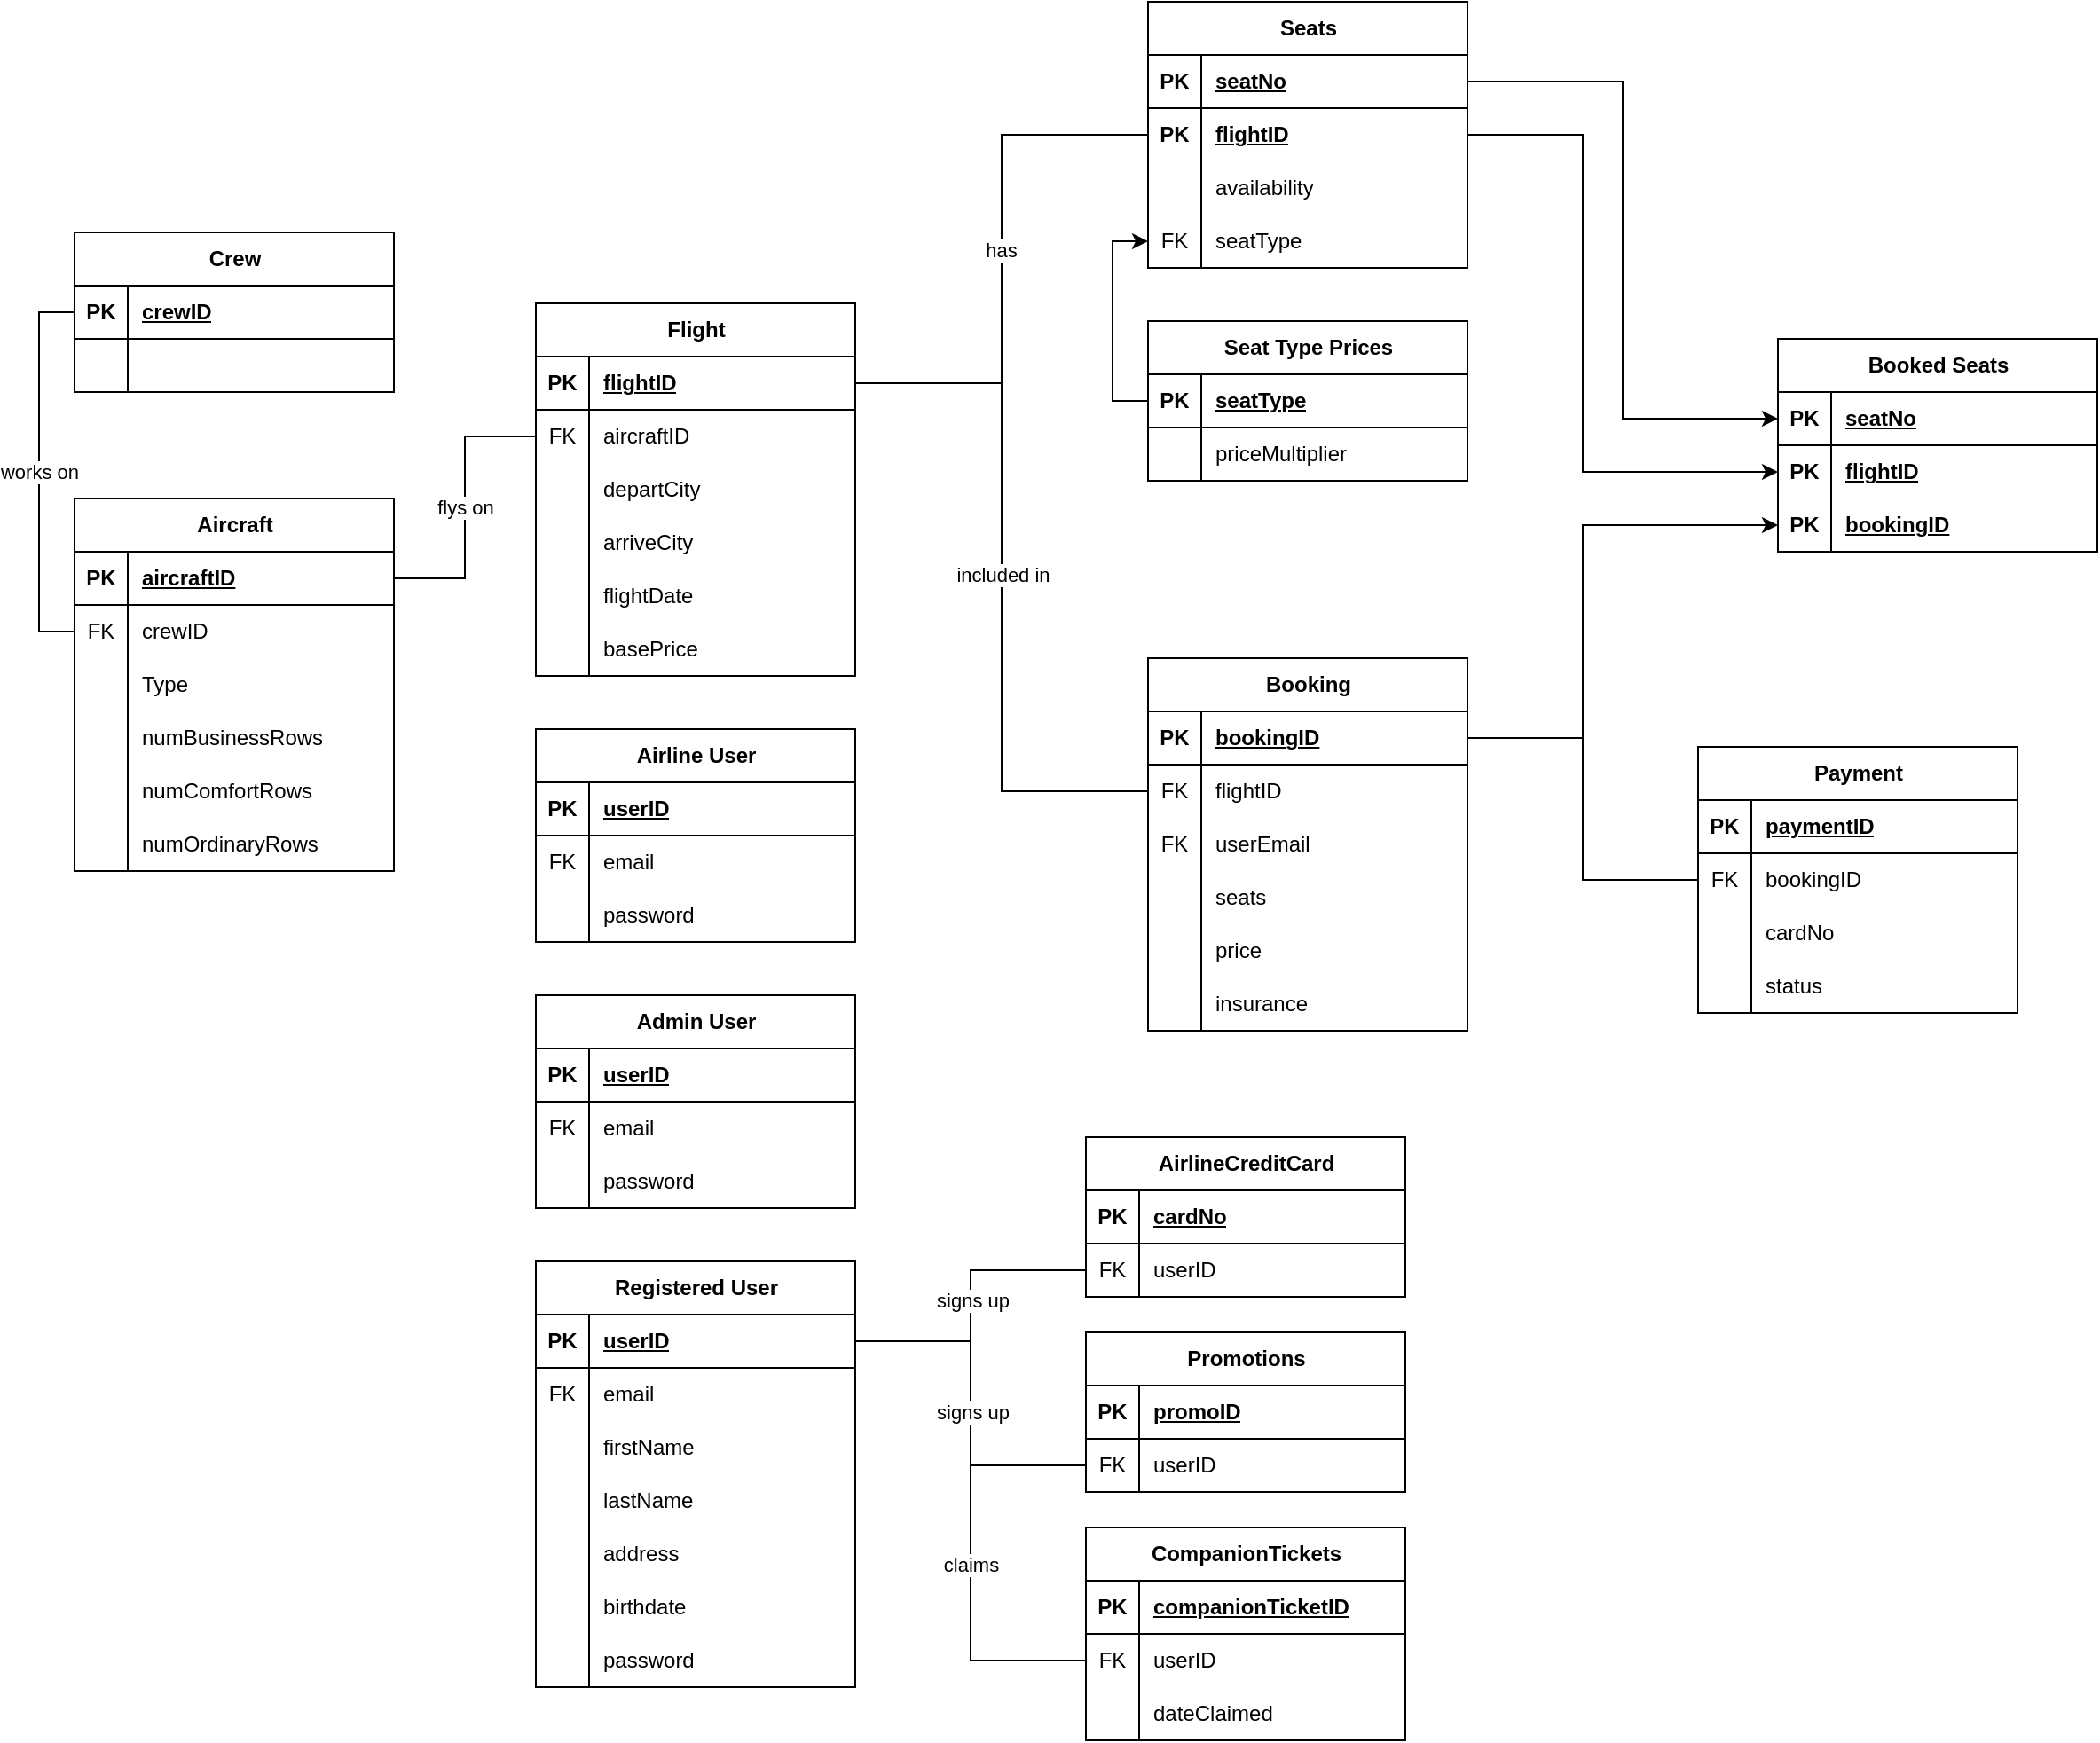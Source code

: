 <mxfile version="22.1.2" type="device">
  <diagram name="Page-1" id="eg3Y5GQemXASEwG46M90">
    <mxGraphModel dx="2585" dy="2207" grid="1" gridSize="10" guides="1" tooltips="1" connect="1" arrows="1" fold="1" page="1" pageScale="1" pageWidth="850" pageHeight="1100" math="0" shadow="0">
      <root>
        <mxCell id="0" />
        <mxCell id="1" parent="0" />
        <mxCell id="zrNdy-Q3QrVdSHkrRkGZ-14" value="Registered User" style="shape=table;startSize=30;container=1;collapsible=1;childLayout=tableLayout;fixedRows=1;rowLines=0;fontStyle=1;align=center;resizeLast=1;html=1;" parent="1" vertex="1">
          <mxGeometry x="80" y="440" width="180" height="240" as="geometry" />
        </mxCell>
        <mxCell id="zrNdy-Q3QrVdSHkrRkGZ-15" value="" style="shape=tableRow;horizontal=0;startSize=0;swimlaneHead=0;swimlaneBody=0;fillColor=none;collapsible=0;dropTarget=0;points=[[0,0.5],[1,0.5]];portConstraint=eastwest;top=0;left=0;right=0;bottom=1;" parent="zrNdy-Q3QrVdSHkrRkGZ-14" vertex="1">
          <mxGeometry y="30" width="180" height="30" as="geometry" />
        </mxCell>
        <mxCell id="zrNdy-Q3QrVdSHkrRkGZ-16" value="PK" style="shape=partialRectangle;connectable=0;fillColor=none;top=0;left=0;bottom=0;right=0;fontStyle=1;overflow=hidden;whiteSpace=wrap;html=1;" parent="zrNdy-Q3QrVdSHkrRkGZ-15" vertex="1">
          <mxGeometry width="30" height="30" as="geometry">
            <mxRectangle width="30" height="30" as="alternateBounds" />
          </mxGeometry>
        </mxCell>
        <mxCell id="zrNdy-Q3QrVdSHkrRkGZ-17" value="userID" style="shape=partialRectangle;connectable=0;fillColor=none;top=0;left=0;bottom=0;right=0;align=left;spacingLeft=6;fontStyle=5;overflow=hidden;whiteSpace=wrap;html=1;" parent="zrNdy-Q3QrVdSHkrRkGZ-15" vertex="1">
          <mxGeometry x="30" width="150" height="30" as="geometry">
            <mxRectangle width="150" height="30" as="alternateBounds" />
          </mxGeometry>
        </mxCell>
        <mxCell id="GFC2JxYRik2CeJahCHrR-6" style="shape=tableRow;horizontal=0;startSize=0;swimlaneHead=0;swimlaneBody=0;fillColor=none;collapsible=0;dropTarget=0;points=[[0,0.5],[1,0.5]];portConstraint=eastwest;top=0;left=0;right=0;bottom=0;" parent="zrNdy-Q3QrVdSHkrRkGZ-14" vertex="1">
          <mxGeometry y="60" width="180" height="30" as="geometry" />
        </mxCell>
        <mxCell id="GFC2JxYRik2CeJahCHrR-7" value="FK" style="shape=partialRectangle;connectable=0;fillColor=none;top=0;left=0;bottom=0;right=0;editable=1;overflow=hidden;whiteSpace=wrap;html=1;" parent="GFC2JxYRik2CeJahCHrR-6" vertex="1">
          <mxGeometry width="30" height="30" as="geometry">
            <mxRectangle width="30" height="30" as="alternateBounds" />
          </mxGeometry>
        </mxCell>
        <mxCell id="GFC2JxYRik2CeJahCHrR-8" value="email" style="shape=partialRectangle;connectable=0;fillColor=none;top=0;left=0;bottom=0;right=0;align=left;spacingLeft=6;overflow=hidden;whiteSpace=wrap;html=1;" parent="GFC2JxYRik2CeJahCHrR-6" vertex="1">
          <mxGeometry x="30" width="150" height="30" as="geometry">
            <mxRectangle width="150" height="30" as="alternateBounds" />
          </mxGeometry>
        </mxCell>
        <mxCell id="zrNdy-Q3QrVdSHkrRkGZ-18" value="" style="shape=tableRow;horizontal=0;startSize=0;swimlaneHead=0;swimlaneBody=0;fillColor=none;collapsible=0;dropTarget=0;points=[[0,0.5],[1,0.5]];portConstraint=eastwest;top=0;left=0;right=0;bottom=0;" parent="zrNdy-Q3QrVdSHkrRkGZ-14" vertex="1">
          <mxGeometry y="90" width="180" height="30" as="geometry" />
        </mxCell>
        <mxCell id="zrNdy-Q3QrVdSHkrRkGZ-19" value="" style="shape=partialRectangle;connectable=0;fillColor=none;top=0;left=0;bottom=0;right=0;editable=1;overflow=hidden;whiteSpace=wrap;html=1;" parent="zrNdy-Q3QrVdSHkrRkGZ-18" vertex="1">
          <mxGeometry width="30" height="30" as="geometry">
            <mxRectangle width="30" height="30" as="alternateBounds" />
          </mxGeometry>
        </mxCell>
        <mxCell id="zrNdy-Q3QrVdSHkrRkGZ-20" value="firstName" style="shape=partialRectangle;connectable=0;fillColor=none;top=0;left=0;bottom=0;right=0;align=left;spacingLeft=6;overflow=hidden;whiteSpace=wrap;html=1;" parent="zrNdy-Q3QrVdSHkrRkGZ-18" vertex="1">
          <mxGeometry x="30" width="150" height="30" as="geometry">
            <mxRectangle width="150" height="30" as="alternateBounds" />
          </mxGeometry>
        </mxCell>
        <mxCell id="zrNdy-Q3QrVdSHkrRkGZ-21" value="" style="shape=tableRow;horizontal=0;startSize=0;swimlaneHead=0;swimlaneBody=0;fillColor=none;collapsible=0;dropTarget=0;points=[[0,0.5],[1,0.5]];portConstraint=eastwest;top=0;left=0;right=0;bottom=0;" parent="zrNdy-Q3QrVdSHkrRkGZ-14" vertex="1">
          <mxGeometry y="120" width="180" height="30" as="geometry" />
        </mxCell>
        <mxCell id="zrNdy-Q3QrVdSHkrRkGZ-22" value="" style="shape=partialRectangle;connectable=0;fillColor=none;top=0;left=0;bottom=0;right=0;editable=1;overflow=hidden;whiteSpace=wrap;html=1;" parent="zrNdy-Q3QrVdSHkrRkGZ-21" vertex="1">
          <mxGeometry width="30" height="30" as="geometry">
            <mxRectangle width="30" height="30" as="alternateBounds" />
          </mxGeometry>
        </mxCell>
        <mxCell id="zrNdy-Q3QrVdSHkrRkGZ-23" value="lastName" style="shape=partialRectangle;connectable=0;fillColor=none;top=0;left=0;bottom=0;right=0;align=left;spacingLeft=6;overflow=hidden;whiteSpace=wrap;html=1;" parent="zrNdy-Q3QrVdSHkrRkGZ-21" vertex="1">
          <mxGeometry x="30" width="150" height="30" as="geometry">
            <mxRectangle width="150" height="30" as="alternateBounds" />
          </mxGeometry>
        </mxCell>
        <mxCell id="zrNdy-Q3QrVdSHkrRkGZ-24" value="" style="shape=tableRow;horizontal=0;startSize=0;swimlaneHead=0;swimlaneBody=0;fillColor=none;collapsible=0;dropTarget=0;points=[[0,0.5],[1,0.5]];portConstraint=eastwest;top=0;left=0;right=0;bottom=0;" parent="zrNdy-Q3QrVdSHkrRkGZ-14" vertex="1">
          <mxGeometry y="150" width="180" height="30" as="geometry" />
        </mxCell>
        <mxCell id="zrNdy-Q3QrVdSHkrRkGZ-25" value="" style="shape=partialRectangle;connectable=0;fillColor=none;top=0;left=0;bottom=0;right=0;editable=1;overflow=hidden;whiteSpace=wrap;html=1;" parent="zrNdy-Q3QrVdSHkrRkGZ-24" vertex="1">
          <mxGeometry width="30" height="30" as="geometry">
            <mxRectangle width="30" height="30" as="alternateBounds" />
          </mxGeometry>
        </mxCell>
        <mxCell id="zrNdy-Q3QrVdSHkrRkGZ-26" value="address" style="shape=partialRectangle;connectable=0;fillColor=none;top=0;left=0;bottom=0;right=0;align=left;spacingLeft=6;overflow=hidden;whiteSpace=wrap;html=1;" parent="zrNdy-Q3QrVdSHkrRkGZ-24" vertex="1">
          <mxGeometry x="30" width="150" height="30" as="geometry">
            <mxRectangle width="150" height="30" as="alternateBounds" />
          </mxGeometry>
        </mxCell>
        <mxCell id="zrNdy-Q3QrVdSHkrRkGZ-32" style="shape=tableRow;horizontal=0;startSize=0;swimlaneHead=0;swimlaneBody=0;fillColor=none;collapsible=0;dropTarget=0;points=[[0,0.5],[1,0.5]];portConstraint=eastwest;top=0;left=0;right=0;bottom=0;" parent="zrNdy-Q3QrVdSHkrRkGZ-14" vertex="1">
          <mxGeometry y="180" width="180" height="30" as="geometry" />
        </mxCell>
        <mxCell id="zrNdy-Q3QrVdSHkrRkGZ-33" style="shape=partialRectangle;connectable=0;fillColor=none;top=0;left=0;bottom=0;right=0;editable=1;overflow=hidden;whiteSpace=wrap;html=1;" parent="zrNdy-Q3QrVdSHkrRkGZ-32" vertex="1">
          <mxGeometry width="30" height="30" as="geometry">
            <mxRectangle width="30" height="30" as="alternateBounds" />
          </mxGeometry>
        </mxCell>
        <mxCell id="zrNdy-Q3QrVdSHkrRkGZ-34" value="birthdate" style="shape=partialRectangle;connectable=0;fillColor=none;top=0;left=0;bottom=0;right=0;align=left;spacingLeft=6;overflow=hidden;whiteSpace=wrap;html=1;" parent="zrNdy-Q3QrVdSHkrRkGZ-32" vertex="1">
          <mxGeometry x="30" width="150" height="30" as="geometry">
            <mxRectangle width="150" height="30" as="alternateBounds" />
          </mxGeometry>
        </mxCell>
        <mxCell id="zrNdy-Q3QrVdSHkrRkGZ-35" style="shape=tableRow;horizontal=0;startSize=0;swimlaneHead=0;swimlaneBody=0;fillColor=none;collapsible=0;dropTarget=0;points=[[0,0.5],[1,0.5]];portConstraint=eastwest;top=0;left=0;right=0;bottom=0;" parent="zrNdy-Q3QrVdSHkrRkGZ-14" vertex="1">
          <mxGeometry y="210" width="180" height="30" as="geometry" />
        </mxCell>
        <mxCell id="zrNdy-Q3QrVdSHkrRkGZ-36" style="shape=partialRectangle;connectable=0;fillColor=none;top=0;left=0;bottom=0;right=0;editable=1;overflow=hidden;whiteSpace=wrap;html=1;" parent="zrNdy-Q3QrVdSHkrRkGZ-35" vertex="1">
          <mxGeometry width="30" height="30" as="geometry">
            <mxRectangle width="30" height="30" as="alternateBounds" />
          </mxGeometry>
        </mxCell>
        <mxCell id="zrNdy-Q3QrVdSHkrRkGZ-37" value="password" style="shape=partialRectangle;connectable=0;fillColor=none;top=0;left=0;bottom=0;right=0;align=left;spacingLeft=6;overflow=hidden;whiteSpace=wrap;html=1;" parent="zrNdy-Q3QrVdSHkrRkGZ-35" vertex="1">
          <mxGeometry x="30" width="150" height="30" as="geometry">
            <mxRectangle width="150" height="30" as="alternateBounds" />
          </mxGeometry>
        </mxCell>
        <mxCell id="zrNdy-Q3QrVdSHkrRkGZ-43" value="AirlineCreditCard" style="shape=table;startSize=30;container=1;collapsible=1;childLayout=tableLayout;fixedRows=1;rowLines=0;fontStyle=1;align=center;resizeLast=1;html=1;" parent="1" vertex="1">
          <mxGeometry x="390" y="370" width="180" height="90" as="geometry" />
        </mxCell>
        <mxCell id="zrNdy-Q3QrVdSHkrRkGZ-44" value="" style="shape=tableRow;horizontal=0;startSize=0;swimlaneHead=0;swimlaneBody=0;fillColor=none;collapsible=0;dropTarget=0;points=[[0,0.5],[1,0.5]];portConstraint=eastwest;top=0;left=0;right=0;bottom=1;" parent="zrNdy-Q3QrVdSHkrRkGZ-43" vertex="1">
          <mxGeometry y="30" width="180" height="30" as="geometry" />
        </mxCell>
        <mxCell id="zrNdy-Q3QrVdSHkrRkGZ-45" value="PK" style="shape=partialRectangle;connectable=0;fillColor=none;top=0;left=0;bottom=0;right=0;fontStyle=1;overflow=hidden;whiteSpace=wrap;html=1;" parent="zrNdy-Q3QrVdSHkrRkGZ-44" vertex="1">
          <mxGeometry width="30" height="30" as="geometry">
            <mxRectangle width="30" height="30" as="alternateBounds" />
          </mxGeometry>
        </mxCell>
        <mxCell id="zrNdy-Q3QrVdSHkrRkGZ-46" value="cardNo" style="shape=partialRectangle;connectable=0;fillColor=none;top=0;left=0;bottom=0;right=0;align=left;spacingLeft=6;fontStyle=5;overflow=hidden;whiteSpace=wrap;html=1;" parent="zrNdy-Q3QrVdSHkrRkGZ-44" vertex="1">
          <mxGeometry x="30" width="150" height="30" as="geometry">
            <mxRectangle width="150" height="30" as="alternateBounds" />
          </mxGeometry>
        </mxCell>
        <mxCell id="zrNdy-Q3QrVdSHkrRkGZ-47" value="" style="shape=tableRow;horizontal=0;startSize=0;swimlaneHead=0;swimlaneBody=0;fillColor=none;collapsible=0;dropTarget=0;points=[[0,0.5],[1,0.5]];portConstraint=eastwest;top=0;left=0;right=0;bottom=0;" parent="zrNdy-Q3QrVdSHkrRkGZ-43" vertex="1">
          <mxGeometry y="60" width="180" height="30" as="geometry" />
        </mxCell>
        <mxCell id="zrNdy-Q3QrVdSHkrRkGZ-48" value="FK" style="shape=partialRectangle;connectable=0;fillColor=none;top=0;left=0;bottom=0;right=0;editable=1;overflow=hidden;whiteSpace=wrap;html=1;" parent="zrNdy-Q3QrVdSHkrRkGZ-47" vertex="1">
          <mxGeometry width="30" height="30" as="geometry">
            <mxRectangle width="30" height="30" as="alternateBounds" />
          </mxGeometry>
        </mxCell>
        <mxCell id="zrNdy-Q3QrVdSHkrRkGZ-49" value="userID" style="shape=partialRectangle;connectable=0;fillColor=none;top=0;left=0;bottom=0;right=0;align=left;spacingLeft=6;overflow=hidden;whiteSpace=wrap;html=1;" parent="zrNdy-Q3QrVdSHkrRkGZ-47" vertex="1">
          <mxGeometry x="30" width="150" height="30" as="geometry">
            <mxRectangle width="150" height="30" as="alternateBounds" />
          </mxGeometry>
        </mxCell>
        <mxCell id="zrNdy-Q3QrVdSHkrRkGZ-58" value="Promotions" style="shape=table;startSize=30;container=1;collapsible=1;childLayout=tableLayout;fixedRows=1;rowLines=0;fontStyle=1;align=center;resizeLast=1;html=1;" parent="1" vertex="1">
          <mxGeometry x="390" y="480" width="180" height="90" as="geometry" />
        </mxCell>
        <mxCell id="zrNdy-Q3QrVdSHkrRkGZ-59" value="" style="shape=tableRow;horizontal=0;startSize=0;swimlaneHead=0;swimlaneBody=0;fillColor=none;collapsible=0;dropTarget=0;points=[[0,0.5],[1,0.5]];portConstraint=eastwest;top=0;left=0;right=0;bottom=1;" parent="zrNdy-Q3QrVdSHkrRkGZ-58" vertex="1">
          <mxGeometry y="30" width="180" height="30" as="geometry" />
        </mxCell>
        <mxCell id="zrNdy-Q3QrVdSHkrRkGZ-60" value="PK" style="shape=partialRectangle;connectable=0;fillColor=none;top=0;left=0;bottom=0;right=0;fontStyle=1;overflow=hidden;whiteSpace=wrap;html=1;" parent="zrNdy-Q3QrVdSHkrRkGZ-59" vertex="1">
          <mxGeometry width="30" height="30" as="geometry">
            <mxRectangle width="30" height="30" as="alternateBounds" />
          </mxGeometry>
        </mxCell>
        <mxCell id="zrNdy-Q3QrVdSHkrRkGZ-61" value="promoID" style="shape=partialRectangle;connectable=0;fillColor=none;top=0;left=0;bottom=0;right=0;align=left;spacingLeft=6;fontStyle=5;overflow=hidden;whiteSpace=wrap;html=1;" parent="zrNdy-Q3QrVdSHkrRkGZ-59" vertex="1">
          <mxGeometry x="30" width="150" height="30" as="geometry">
            <mxRectangle width="150" height="30" as="alternateBounds" />
          </mxGeometry>
        </mxCell>
        <mxCell id="zrNdy-Q3QrVdSHkrRkGZ-62" value="" style="shape=tableRow;horizontal=0;startSize=0;swimlaneHead=0;swimlaneBody=0;fillColor=none;collapsible=0;dropTarget=0;points=[[0,0.5],[1,0.5]];portConstraint=eastwest;top=0;left=0;right=0;bottom=0;" parent="zrNdy-Q3QrVdSHkrRkGZ-58" vertex="1">
          <mxGeometry y="60" width="180" height="30" as="geometry" />
        </mxCell>
        <mxCell id="zrNdy-Q3QrVdSHkrRkGZ-63" value="FK" style="shape=partialRectangle;connectable=0;fillColor=none;top=0;left=0;bottom=0;right=0;editable=1;overflow=hidden;whiteSpace=wrap;html=1;" parent="zrNdy-Q3QrVdSHkrRkGZ-62" vertex="1">
          <mxGeometry width="30" height="30" as="geometry">
            <mxRectangle width="30" height="30" as="alternateBounds" />
          </mxGeometry>
        </mxCell>
        <mxCell id="zrNdy-Q3QrVdSHkrRkGZ-64" value="userID" style="shape=partialRectangle;connectable=0;fillColor=none;top=0;left=0;bottom=0;right=0;align=left;spacingLeft=6;overflow=hidden;whiteSpace=wrap;html=1;" parent="zrNdy-Q3QrVdSHkrRkGZ-62" vertex="1">
          <mxGeometry x="30" width="150" height="30" as="geometry">
            <mxRectangle width="150" height="30" as="alternateBounds" />
          </mxGeometry>
        </mxCell>
        <mxCell id="zrNdy-Q3QrVdSHkrRkGZ-67" value="CompanionTickets" style="shape=table;startSize=30;container=1;collapsible=1;childLayout=tableLayout;fixedRows=1;rowLines=0;fontStyle=1;align=center;resizeLast=1;html=1;" parent="1" vertex="1">
          <mxGeometry x="390" y="590" width="180" height="120" as="geometry" />
        </mxCell>
        <mxCell id="zrNdy-Q3QrVdSHkrRkGZ-68" value="" style="shape=tableRow;horizontal=0;startSize=0;swimlaneHead=0;swimlaneBody=0;fillColor=none;collapsible=0;dropTarget=0;points=[[0,0.5],[1,0.5]];portConstraint=eastwest;top=0;left=0;right=0;bottom=1;" parent="zrNdy-Q3QrVdSHkrRkGZ-67" vertex="1">
          <mxGeometry y="30" width="180" height="30" as="geometry" />
        </mxCell>
        <mxCell id="zrNdy-Q3QrVdSHkrRkGZ-69" value="PK" style="shape=partialRectangle;connectable=0;fillColor=none;top=0;left=0;bottom=0;right=0;fontStyle=1;overflow=hidden;whiteSpace=wrap;html=1;" parent="zrNdy-Q3QrVdSHkrRkGZ-68" vertex="1">
          <mxGeometry width="30" height="30" as="geometry">
            <mxRectangle width="30" height="30" as="alternateBounds" />
          </mxGeometry>
        </mxCell>
        <mxCell id="zrNdy-Q3QrVdSHkrRkGZ-70" value="companionTicketID" style="shape=partialRectangle;connectable=0;fillColor=none;top=0;left=0;bottom=0;right=0;align=left;spacingLeft=6;fontStyle=5;overflow=hidden;whiteSpace=wrap;html=1;" parent="zrNdy-Q3QrVdSHkrRkGZ-68" vertex="1">
          <mxGeometry x="30" width="150" height="30" as="geometry">
            <mxRectangle width="150" height="30" as="alternateBounds" />
          </mxGeometry>
        </mxCell>
        <mxCell id="zrNdy-Q3QrVdSHkrRkGZ-71" value="" style="shape=tableRow;horizontal=0;startSize=0;swimlaneHead=0;swimlaneBody=0;fillColor=none;collapsible=0;dropTarget=0;points=[[0,0.5],[1,0.5]];portConstraint=eastwest;top=0;left=0;right=0;bottom=0;" parent="zrNdy-Q3QrVdSHkrRkGZ-67" vertex="1">
          <mxGeometry y="60" width="180" height="30" as="geometry" />
        </mxCell>
        <mxCell id="zrNdy-Q3QrVdSHkrRkGZ-72" value="FK" style="shape=partialRectangle;connectable=0;fillColor=none;top=0;left=0;bottom=0;right=0;editable=1;overflow=hidden;whiteSpace=wrap;html=1;" parent="zrNdy-Q3QrVdSHkrRkGZ-71" vertex="1">
          <mxGeometry width="30" height="30" as="geometry">
            <mxRectangle width="30" height="30" as="alternateBounds" />
          </mxGeometry>
        </mxCell>
        <mxCell id="zrNdy-Q3QrVdSHkrRkGZ-73" value="userID" style="shape=partialRectangle;connectable=0;fillColor=none;top=0;left=0;bottom=0;right=0;align=left;spacingLeft=6;overflow=hidden;whiteSpace=wrap;html=1;" parent="zrNdy-Q3QrVdSHkrRkGZ-71" vertex="1">
          <mxGeometry x="30" width="150" height="30" as="geometry">
            <mxRectangle width="150" height="30" as="alternateBounds" />
          </mxGeometry>
        </mxCell>
        <mxCell id="zrNdy-Q3QrVdSHkrRkGZ-78" style="shape=tableRow;horizontal=0;startSize=0;swimlaneHead=0;swimlaneBody=0;fillColor=none;collapsible=0;dropTarget=0;points=[[0,0.5],[1,0.5]];portConstraint=eastwest;top=0;left=0;right=0;bottom=0;" parent="zrNdy-Q3QrVdSHkrRkGZ-67" vertex="1">
          <mxGeometry y="90" width="180" height="30" as="geometry" />
        </mxCell>
        <mxCell id="zrNdy-Q3QrVdSHkrRkGZ-79" style="shape=partialRectangle;connectable=0;fillColor=none;top=0;left=0;bottom=0;right=0;editable=1;overflow=hidden;whiteSpace=wrap;html=1;" parent="zrNdy-Q3QrVdSHkrRkGZ-78" vertex="1">
          <mxGeometry width="30" height="30" as="geometry">
            <mxRectangle width="30" height="30" as="alternateBounds" />
          </mxGeometry>
        </mxCell>
        <mxCell id="zrNdy-Q3QrVdSHkrRkGZ-80" value="dateClaimed" style="shape=partialRectangle;connectable=0;fillColor=none;top=0;left=0;bottom=0;right=0;align=left;spacingLeft=6;overflow=hidden;whiteSpace=wrap;html=1;" parent="zrNdy-Q3QrVdSHkrRkGZ-78" vertex="1">
          <mxGeometry x="30" width="150" height="30" as="geometry">
            <mxRectangle width="150" height="30" as="alternateBounds" />
          </mxGeometry>
        </mxCell>
        <mxCell id="zrNdy-Q3QrVdSHkrRkGZ-81" value="Booking" style="shape=table;startSize=30;container=1;collapsible=1;childLayout=tableLayout;fixedRows=1;rowLines=0;fontStyle=1;align=center;resizeLast=1;html=1;" parent="1" vertex="1">
          <mxGeometry x="425" y="100" width="180" height="210" as="geometry" />
        </mxCell>
        <mxCell id="zrNdy-Q3QrVdSHkrRkGZ-82" value="" style="shape=tableRow;horizontal=0;startSize=0;swimlaneHead=0;swimlaneBody=0;fillColor=none;collapsible=0;dropTarget=0;points=[[0,0.5],[1,0.5]];portConstraint=eastwest;top=0;left=0;right=0;bottom=1;" parent="zrNdy-Q3QrVdSHkrRkGZ-81" vertex="1">
          <mxGeometry y="30" width="180" height="30" as="geometry" />
        </mxCell>
        <mxCell id="zrNdy-Q3QrVdSHkrRkGZ-83" value="PK" style="shape=partialRectangle;connectable=0;fillColor=none;top=0;left=0;bottom=0;right=0;fontStyle=1;overflow=hidden;whiteSpace=wrap;html=1;" parent="zrNdy-Q3QrVdSHkrRkGZ-82" vertex="1">
          <mxGeometry width="30" height="30" as="geometry">
            <mxRectangle width="30" height="30" as="alternateBounds" />
          </mxGeometry>
        </mxCell>
        <mxCell id="zrNdy-Q3QrVdSHkrRkGZ-84" value="bookingID" style="shape=partialRectangle;connectable=0;fillColor=none;top=0;left=0;bottom=0;right=0;align=left;spacingLeft=6;fontStyle=5;overflow=hidden;whiteSpace=wrap;html=1;" parent="zrNdy-Q3QrVdSHkrRkGZ-82" vertex="1">
          <mxGeometry x="30" width="150" height="30" as="geometry">
            <mxRectangle width="150" height="30" as="alternateBounds" />
          </mxGeometry>
        </mxCell>
        <mxCell id="zrNdy-Q3QrVdSHkrRkGZ-88" value="" style="shape=tableRow;horizontal=0;startSize=0;swimlaneHead=0;swimlaneBody=0;fillColor=none;collapsible=0;dropTarget=0;points=[[0,0.5],[1,0.5]];portConstraint=eastwest;top=0;left=0;right=0;bottom=0;" parent="zrNdy-Q3QrVdSHkrRkGZ-81" vertex="1">
          <mxGeometry y="60" width="180" height="30" as="geometry" />
        </mxCell>
        <mxCell id="zrNdy-Q3QrVdSHkrRkGZ-89" value="FK" style="shape=partialRectangle;connectable=0;fillColor=none;top=0;left=0;bottom=0;right=0;editable=1;overflow=hidden;whiteSpace=wrap;html=1;" parent="zrNdy-Q3QrVdSHkrRkGZ-88" vertex="1">
          <mxGeometry width="30" height="30" as="geometry">
            <mxRectangle width="30" height="30" as="alternateBounds" />
          </mxGeometry>
        </mxCell>
        <mxCell id="zrNdy-Q3QrVdSHkrRkGZ-90" value="flightID" style="shape=partialRectangle;connectable=0;fillColor=none;top=0;left=0;bottom=0;right=0;align=left;spacingLeft=6;overflow=hidden;whiteSpace=wrap;html=1;" parent="zrNdy-Q3QrVdSHkrRkGZ-88" vertex="1">
          <mxGeometry x="30" width="150" height="30" as="geometry">
            <mxRectangle width="150" height="30" as="alternateBounds" />
          </mxGeometry>
        </mxCell>
        <mxCell id="zrNdy-Q3QrVdSHkrRkGZ-91" value="" style="shape=tableRow;horizontal=0;startSize=0;swimlaneHead=0;swimlaneBody=0;fillColor=none;collapsible=0;dropTarget=0;points=[[0,0.5],[1,0.5]];portConstraint=eastwest;top=0;left=0;right=0;bottom=0;" parent="zrNdy-Q3QrVdSHkrRkGZ-81" vertex="1">
          <mxGeometry y="90" width="180" height="30" as="geometry" />
        </mxCell>
        <mxCell id="zrNdy-Q3QrVdSHkrRkGZ-92" value="FK" style="shape=partialRectangle;connectable=0;fillColor=none;top=0;left=0;bottom=0;right=0;editable=1;overflow=hidden;whiteSpace=wrap;html=1;" parent="zrNdy-Q3QrVdSHkrRkGZ-91" vertex="1">
          <mxGeometry width="30" height="30" as="geometry">
            <mxRectangle width="30" height="30" as="alternateBounds" />
          </mxGeometry>
        </mxCell>
        <mxCell id="zrNdy-Q3QrVdSHkrRkGZ-93" value="userEmail" style="shape=partialRectangle;connectable=0;fillColor=none;top=0;left=0;bottom=0;right=0;align=left;spacingLeft=6;overflow=hidden;whiteSpace=wrap;html=1;" parent="zrNdy-Q3QrVdSHkrRkGZ-91" vertex="1">
          <mxGeometry x="30" width="150" height="30" as="geometry">
            <mxRectangle width="150" height="30" as="alternateBounds" />
          </mxGeometry>
        </mxCell>
        <mxCell id="zrNdy-Q3QrVdSHkrRkGZ-228" style="shape=tableRow;horizontal=0;startSize=0;swimlaneHead=0;swimlaneBody=0;fillColor=none;collapsible=0;dropTarget=0;points=[[0,0.5],[1,0.5]];portConstraint=eastwest;top=0;left=0;right=0;bottom=0;" parent="zrNdy-Q3QrVdSHkrRkGZ-81" vertex="1">
          <mxGeometry y="120" width="180" height="30" as="geometry" />
        </mxCell>
        <mxCell id="zrNdy-Q3QrVdSHkrRkGZ-229" style="shape=partialRectangle;connectable=0;fillColor=none;top=0;left=0;bottom=0;right=0;editable=1;overflow=hidden;whiteSpace=wrap;html=1;" parent="zrNdy-Q3QrVdSHkrRkGZ-228" vertex="1">
          <mxGeometry width="30" height="30" as="geometry">
            <mxRectangle width="30" height="30" as="alternateBounds" />
          </mxGeometry>
        </mxCell>
        <mxCell id="zrNdy-Q3QrVdSHkrRkGZ-230" value="seats" style="shape=partialRectangle;connectable=0;fillColor=none;top=0;left=0;bottom=0;right=0;align=left;spacingLeft=6;overflow=hidden;whiteSpace=wrap;html=1;" parent="zrNdy-Q3QrVdSHkrRkGZ-228" vertex="1">
          <mxGeometry x="30" width="150" height="30" as="geometry">
            <mxRectangle width="150" height="30" as="alternateBounds" />
          </mxGeometry>
        </mxCell>
        <mxCell id="zrNdy-Q3QrVdSHkrRkGZ-265" style="shape=tableRow;horizontal=0;startSize=0;swimlaneHead=0;swimlaneBody=0;fillColor=none;collapsible=0;dropTarget=0;points=[[0,0.5],[1,0.5]];portConstraint=eastwest;top=0;left=0;right=0;bottom=0;" parent="zrNdy-Q3QrVdSHkrRkGZ-81" vertex="1">
          <mxGeometry y="150" width="180" height="30" as="geometry" />
        </mxCell>
        <mxCell id="zrNdy-Q3QrVdSHkrRkGZ-266" style="shape=partialRectangle;connectable=0;fillColor=none;top=0;left=0;bottom=0;right=0;editable=1;overflow=hidden;whiteSpace=wrap;html=1;" parent="zrNdy-Q3QrVdSHkrRkGZ-265" vertex="1">
          <mxGeometry width="30" height="30" as="geometry">
            <mxRectangle width="30" height="30" as="alternateBounds" />
          </mxGeometry>
        </mxCell>
        <mxCell id="zrNdy-Q3QrVdSHkrRkGZ-267" value="price" style="shape=partialRectangle;connectable=0;fillColor=none;top=0;left=0;bottom=0;right=0;align=left;spacingLeft=6;overflow=hidden;whiteSpace=wrap;html=1;" parent="zrNdy-Q3QrVdSHkrRkGZ-265" vertex="1">
          <mxGeometry x="30" width="150" height="30" as="geometry">
            <mxRectangle width="150" height="30" as="alternateBounds" />
          </mxGeometry>
        </mxCell>
        <mxCell id="GFC2JxYRik2CeJahCHrR-9" style="shape=tableRow;horizontal=0;startSize=0;swimlaneHead=0;swimlaneBody=0;fillColor=none;collapsible=0;dropTarget=0;points=[[0,0.5],[1,0.5]];portConstraint=eastwest;top=0;left=0;right=0;bottom=0;" parent="zrNdy-Q3QrVdSHkrRkGZ-81" vertex="1">
          <mxGeometry y="180" width="180" height="30" as="geometry" />
        </mxCell>
        <mxCell id="GFC2JxYRik2CeJahCHrR-10" style="shape=partialRectangle;connectable=0;fillColor=none;top=0;left=0;bottom=0;right=0;editable=1;overflow=hidden;whiteSpace=wrap;html=1;" parent="GFC2JxYRik2CeJahCHrR-9" vertex="1">
          <mxGeometry width="30" height="30" as="geometry">
            <mxRectangle width="30" height="30" as="alternateBounds" />
          </mxGeometry>
        </mxCell>
        <mxCell id="GFC2JxYRik2CeJahCHrR-11" value="insurance" style="shape=partialRectangle;connectable=0;fillColor=none;top=0;left=0;bottom=0;right=0;align=left;spacingLeft=6;overflow=hidden;whiteSpace=wrap;html=1;" parent="GFC2JxYRik2CeJahCHrR-9" vertex="1">
          <mxGeometry x="30" width="150" height="30" as="geometry">
            <mxRectangle width="150" height="30" as="alternateBounds" />
          </mxGeometry>
        </mxCell>
        <mxCell id="zrNdy-Q3QrVdSHkrRkGZ-115" value="Flight" style="shape=table;startSize=30;container=1;collapsible=1;childLayout=tableLayout;fixedRows=1;rowLines=0;fontStyle=1;align=center;resizeLast=1;html=1;" parent="1" vertex="1">
          <mxGeometry x="80" y="-100" width="180" height="210" as="geometry" />
        </mxCell>
        <mxCell id="zrNdy-Q3QrVdSHkrRkGZ-116" value="" style="shape=tableRow;horizontal=0;startSize=0;swimlaneHead=0;swimlaneBody=0;fillColor=none;collapsible=0;dropTarget=0;points=[[0,0.5],[1,0.5]];portConstraint=eastwest;top=0;left=0;right=0;bottom=1;" parent="zrNdy-Q3QrVdSHkrRkGZ-115" vertex="1">
          <mxGeometry y="30" width="180" height="30" as="geometry" />
        </mxCell>
        <mxCell id="zrNdy-Q3QrVdSHkrRkGZ-117" value="PK" style="shape=partialRectangle;connectable=0;fillColor=none;top=0;left=0;bottom=0;right=0;fontStyle=1;overflow=hidden;whiteSpace=wrap;html=1;" parent="zrNdy-Q3QrVdSHkrRkGZ-116" vertex="1">
          <mxGeometry width="30" height="30" as="geometry">
            <mxRectangle width="30" height="30" as="alternateBounds" />
          </mxGeometry>
        </mxCell>
        <mxCell id="zrNdy-Q3QrVdSHkrRkGZ-118" value="flightID" style="shape=partialRectangle;connectable=0;fillColor=none;top=0;left=0;bottom=0;right=0;align=left;spacingLeft=6;fontStyle=5;overflow=hidden;whiteSpace=wrap;html=1;" parent="zrNdy-Q3QrVdSHkrRkGZ-116" vertex="1">
          <mxGeometry x="30" width="150" height="30" as="geometry">
            <mxRectangle width="150" height="30" as="alternateBounds" />
          </mxGeometry>
        </mxCell>
        <mxCell id="zrNdy-Q3QrVdSHkrRkGZ-209" style="shape=tableRow;horizontal=0;startSize=0;swimlaneHead=0;swimlaneBody=0;fillColor=none;collapsible=0;dropTarget=0;points=[[0,0.5],[1,0.5]];portConstraint=eastwest;top=0;left=0;right=0;bottom=0;" parent="zrNdy-Q3QrVdSHkrRkGZ-115" vertex="1">
          <mxGeometry y="60" width="180" height="30" as="geometry" />
        </mxCell>
        <mxCell id="zrNdy-Q3QrVdSHkrRkGZ-210" value="FK" style="shape=partialRectangle;connectable=0;fillColor=none;top=0;left=0;bottom=0;right=0;editable=1;overflow=hidden;whiteSpace=wrap;html=1;" parent="zrNdy-Q3QrVdSHkrRkGZ-209" vertex="1">
          <mxGeometry width="30" height="30" as="geometry">
            <mxRectangle width="30" height="30" as="alternateBounds" />
          </mxGeometry>
        </mxCell>
        <mxCell id="zrNdy-Q3QrVdSHkrRkGZ-211" value="aircraftID" style="shape=partialRectangle;connectable=0;fillColor=none;top=0;left=0;bottom=0;right=0;align=left;spacingLeft=6;overflow=hidden;whiteSpace=wrap;html=1;" parent="zrNdy-Q3QrVdSHkrRkGZ-209" vertex="1">
          <mxGeometry x="30" width="150" height="30" as="geometry">
            <mxRectangle width="150" height="30" as="alternateBounds" />
          </mxGeometry>
        </mxCell>
        <mxCell id="zrNdy-Q3QrVdSHkrRkGZ-119" value="" style="shape=tableRow;horizontal=0;startSize=0;swimlaneHead=0;swimlaneBody=0;fillColor=none;collapsible=0;dropTarget=0;points=[[0,0.5],[1,0.5]];portConstraint=eastwest;top=0;left=0;right=0;bottom=0;" parent="zrNdy-Q3QrVdSHkrRkGZ-115" vertex="1">
          <mxGeometry y="90" width="180" height="30" as="geometry" />
        </mxCell>
        <mxCell id="zrNdy-Q3QrVdSHkrRkGZ-120" value="" style="shape=partialRectangle;connectable=0;fillColor=none;top=0;left=0;bottom=0;right=0;editable=1;overflow=hidden;whiteSpace=wrap;html=1;" parent="zrNdy-Q3QrVdSHkrRkGZ-119" vertex="1">
          <mxGeometry width="30" height="30" as="geometry">
            <mxRectangle width="30" height="30" as="alternateBounds" />
          </mxGeometry>
        </mxCell>
        <mxCell id="zrNdy-Q3QrVdSHkrRkGZ-121" value="departCity" style="shape=partialRectangle;connectable=0;fillColor=none;top=0;left=0;bottom=0;right=0;align=left;spacingLeft=6;overflow=hidden;whiteSpace=wrap;html=1;" parent="zrNdy-Q3QrVdSHkrRkGZ-119" vertex="1">
          <mxGeometry x="30" width="150" height="30" as="geometry">
            <mxRectangle width="150" height="30" as="alternateBounds" />
          </mxGeometry>
        </mxCell>
        <mxCell id="zrNdy-Q3QrVdSHkrRkGZ-122" value="" style="shape=tableRow;horizontal=0;startSize=0;swimlaneHead=0;swimlaneBody=0;fillColor=none;collapsible=0;dropTarget=0;points=[[0,0.5],[1,0.5]];portConstraint=eastwest;top=0;left=0;right=0;bottom=0;" parent="zrNdy-Q3QrVdSHkrRkGZ-115" vertex="1">
          <mxGeometry y="120" width="180" height="30" as="geometry" />
        </mxCell>
        <mxCell id="zrNdy-Q3QrVdSHkrRkGZ-123" value="" style="shape=partialRectangle;connectable=0;fillColor=none;top=0;left=0;bottom=0;right=0;editable=1;overflow=hidden;whiteSpace=wrap;html=1;" parent="zrNdy-Q3QrVdSHkrRkGZ-122" vertex="1">
          <mxGeometry width="30" height="30" as="geometry">
            <mxRectangle width="30" height="30" as="alternateBounds" />
          </mxGeometry>
        </mxCell>
        <mxCell id="zrNdy-Q3QrVdSHkrRkGZ-124" value="arriveCity" style="shape=partialRectangle;connectable=0;fillColor=none;top=0;left=0;bottom=0;right=0;align=left;spacingLeft=6;overflow=hidden;whiteSpace=wrap;html=1;" parent="zrNdy-Q3QrVdSHkrRkGZ-122" vertex="1">
          <mxGeometry x="30" width="150" height="30" as="geometry">
            <mxRectangle width="150" height="30" as="alternateBounds" />
          </mxGeometry>
        </mxCell>
        <mxCell id="zrNdy-Q3QrVdSHkrRkGZ-125" value="" style="shape=tableRow;horizontal=0;startSize=0;swimlaneHead=0;swimlaneBody=0;fillColor=none;collapsible=0;dropTarget=0;points=[[0,0.5],[1,0.5]];portConstraint=eastwest;top=0;left=0;right=0;bottom=0;" parent="zrNdy-Q3QrVdSHkrRkGZ-115" vertex="1">
          <mxGeometry y="150" width="180" height="30" as="geometry" />
        </mxCell>
        <mxCell id="zrNdy-Q3QrVdSHkrRkGZ-126" value="" style="shape=partialRectangle;connectable=0;fillColor=none;top=0;left=0;bottom=0;right=0;editable=1;overflow=hidden;whiteSpace=wrap;html=1;" parent="zrNdy-Q3QrVdSHkrRkGZ-125" vertex="1">
          <mxGeometry width="30" height="30" as="geometry">
            <mxRectangle width="30" height="30" as="alternateBounds" />
          </mxGeometry>
        </mxCell>
        <mxCell id="zrNdy-Q3QrVdSHkrRkGZ-127" value="flightDate" style="shape=partialRectangle;connectable=0;fillColor=none;top=0;left=0;bottom=0;right=0;align=left;spacingLeft=6;overflow=hidden;whiteSpace=wrap;html=1;" parent="zrNdy-Q3QrVdSHkrRkGZ-125" vertex="1">
          <mxGeometry x="30" width="150" height="30" as="geometry">
            <mxRectangle width="150" height="30" as="alternateBounds" />
          </mxGeometry>
        </mxCell>
        <mxCell id="FfaJ7AqfKiuc13uA9t67-10" style="shape=tableRow;horizontal=0;startSize=0;swimlaneHead=0;swimlaneBody=0;fillColor=none;collapsible=0;dropTarget=0;points=[[0,0.5],[1,0.5]];portConstraint=eastwest;top=0;left=0;right=0;bottom=0;" parent="zrNdy-Q3QrVdSHkrRkGZ-115" vertex="1">
          <mxGeometry y="180" width="180" height="30" as="geometry" />
        </mxCell>
        <mxCell id="FfaJ7AqfKiuc13uA9t67-11" style="shape=partialRectangle;connectable=0;fillColor=none;top=0;left=0;bottom=0;right=0;editable=1;overflow=hidden;whiteSpace=wrap;html=1;" parent="FfaJ7AqfKiuc13uA9t67-10" vertex="1">
          <mxGeometry width="30" height="30" as="geometry">
            <mxRectangle width="30" height="30" as="alternateBounds" />
          </mxGeometry>
        </mxCell>
        <mxCell id="FfaJ7AqfKiuc13uA9t67-12" value="basePrice" style="shape=partialRectangle;connectable=0;fillColor=none;top=0;left=0;bottom=0;right=0;align=left;spacingLeft=6;overflow=hidden;whiteSpace=wrap;html=1;" parent="FfaJ7AqfKiuc13uA9t67-10" vertex="1">
          <mxGeometry x="30" width="150" height="30" as="geometry">
            <mxRectangle width="150" height="30" as="alternateBounds" />
          </mxGeometry>
        </mxCell>
        <mxCell id="zrNdy-Q3QrVdSHkrRkGZ-128" value="Seats" style="shape=table;startSize=30;container=1;collapsible=1;childLayout=tableLayout;fixedRows=1;rowLines=0;fontStyle=1;align=center;resizeLast=1;html=1;" parent="1" vertex="1">
          <mxGeometry x="425" y="-270" width="180" height="150" as="geometry" />
        </mxCell>
        <mxCell id="zrNdy-Q3QrVdSHkrRkGZ-129" value="" style="shape=tableRow;horizontal=0;startSize=0;swimlaneHead=0;swimlaneBody=0;fillColor=none;collapsible=0;dropTarget=0;points=[[0,0.5],[1,0.5]];portConstraint=eastwest;top=0;left=0;right=0;bottom=1;" parent="zrNdy-Q3QrVdSHkrRkGZ-128" vertex="1">
          <mxGeometry y="30" width="180" height="30" as="geometry" />
        </mxCell>
        <mxCell id="zrNdy-Q3QrVdSHkrRkGZ-130" value="PK" style="shape=partialRectangle;connectable=0;fillColor=none;top=0;left=0;bottom=0;right=0;fontStyle=1;overflow=hidden;whiteSpace=wrap;html=1;" parent="zrNdy-Q3QrVdSHkrRkGZ-129" vertex="1">
          <mxGeometry width="30" height="30" as="geometry">
            <mxRectangle width="30" height="30" as="alternateBounds" />
          </mxGeometry>
        </mxCell>
        <mxCell id="zrNdy-Q3QrVdSHkrRkGZ-131" value="seatNo" style="shape=partialRectangle;connectable=0;fillColor=none;top=0;left=0;bottom=0;right=0;align=left;spacingLeft=6;fontStyle=5;overflow=hidden;whiteSpace=wrap;html=1;" parent="zrNdy-Q3QrVdSHkrRkGZ-129" vertex="1">
          <mxGeometry x="30" width="150" height="30" as="geometry">
            <mxRectangle width="150" height="30" as="alternateBounds" />
          </mxGeometry>
        </mxCell>
        <mxCell id="zrNdy-Q3QrVdSHkrRkGZ-132" value="" style="shape=tableRow;horizontal=0;startSize=0;swimlaneHead=0;swimlaneBody=0;fillColor=none;collapsible=0;dropTarget=0;points=[[0,0.5],[1,0.5]];portConstraint=eastwest;top=0;left=0;right=0;bottom=0;" parent="zrNdy-Q3QrVdSHkrRkGZ-128" vertex="1">
          <mxGeometry y="60" width="180" height="30" as="geometry" />
        </mxCell>
        <mxCell id="zrNdy-Q3QrVdSHkrRkGZ-133" value="PK" style="shape=partialRectangle;connectable=0;fillColor=none;top=0;left=0;bottom=0;right=0;editable=1;overflow=hidden;whiteSpace=wrap;html=1;fontStyle=1" parent="zrNdy-Q3QrVdSHkrRkGZ-132" vertex="1">
          <mxGeometry width="30" height="30" as="geometry">
            <mxRectangle width="30" height="30" as="alternateBounds" />
          </mxGeometry>
        </mxCell>
        <mxCell id="zrNdy-Q3QrVdSHkrRkGZ-134" value="&lt;u&gt;flightID&lt;/u&gt;" style="shape=partialRectangle;connectable=0;fillColor=none;top=0;left=0;bottom=0;right=0;align=left;spacingLeft=6;overflow=hidden;whiteSpace=wrap;html=1;fontStyle=1" parent="zrNdy-Q3QrVdSHkrRkGZ-132" vertex="1">
          <mxGeometry x="30" width="150" height="30" as="geometry">
            <mxRectangle width="150" height="30" as="alternateBounds" />
          </mxGeometry>
        </mxCell>
        <mxCell id="zrNdy-Q3QrVdSHkrRkGZ-237" style="shape=tableRow;horizontal=0;startSize=0;swimlaneHead=0;swimlaneBody=0;fillColor=none;collapsible=0;dropTarget=0;points=[[0,0.5],[1,0.5]];portConstraint=eastwest;top=0;left=0;right=0;bottom=0;" parent="zrNdy-Q3QrVdSHkrRkGZ-128" vertex="1">
          <mxGeometry y="90" width="180" height="30" as="geometry" />
        </mxCell>
        <mxCell id="zrNdy-Q3QrVdSHkrRkGZ-238" style="shape=partialRectangle;connectable=0;fillColor=none;top=0;left=0;bottom=0;right=0;editable=1;overflow=hidden;whiteSpace=wrap;html=1;" parent="zrNdy-Q3QrVdSHkrRkGZ-237" vertex="1">
          <mxGeometry width="30" height="30" as="geometry">
            <mxRectangle width="30" height="30" as="alternateBounds" />
          </mxGeometry>
        </mxCell>
        <mxCell id="zrNdy-Q3QrVdSHkrRkGZ-239" value="availability" style="shape=partialRectangle;connectable=0;fillColor=none;top=0;left=0;bottom=0;right=0;align=left;spacingLeft=6;overflow=hidden;whiteSpace=wrap;html=1;" parent="zrNdy-Q3QrVdSHkrRkGZ-237" vertex="1">
          <mxGeometry x="30" width="150" height="30" as="geometry">
            <mxRectangle width="150" height="30" as="alternateBounds" />
          </mxGeometry>
        </mxCell>
        <mxCell id="GFC2JxYRik2CeJahCHrR-14" style="shape=tableRow;horizontal=0;startSize=0;swimlaneHead=0;swimlaneBody=0;fillColor=none;collapsible=0;dropTarget=0;points=[[0,0.5],[1,0.5]];portConstraint=eastwest;top=0;left=0;right=0;bottom=0;" parent="zrNdy-Q3QrVdSHkrRkGZ-128" vertex="1">
          <mxGeometry y="120" width="180" height="30" as="geometry" />
        </mxCell>
        <mxCell id="GFC2JxYRik2CeJahCHrR-15" value="FK" style="shape=partialRectangle;connectable=0;fillColor=none;top=0;left=0;bottom=0;right=0;editable=1;overflow=hidden;whiteSpace=wrap;html=1;" parent="GFC2JxYRik2CeJahCHrR-14" vertex="1">
          <mxGeometry width="30" height="30" as="geometry">
            <mxRectangle width="30" height="30" as="alternateBounds" />
          </mxGeometry>
        </mxCell>
        <mxCell id="GFC2JxYRik2CeJahCHrR-16" value="seatType" style="shape=partialRectangle;connectable=0;fillColor=none;top=0;left=0;bottom=0;right=0;align=left;spacingLeft=6;overflow=hidden;whiteSpace=wrap;html=1;" parent="GFC2JxYRik2CeJahCHrR-14" vertex="1">
          <mxGeometry x="30" width="150" height="30" as="geometry">
            <mxRectangle width="150" height="30" as="alternateBounds" />
          </mxGeometry>
        </mxCell>
        <mxCell id="zrNdy-Q3QrVdSHkrRkGZ-167" value="Aircraft" style="shape=table;startSize=30;container=1;collapsible=1;childLayout=tableLayout;fixedRows=1;rowLines=0;fontStyle=1;align=center;resizeLast=1;html=1;" parent="1" vertex="1">
          <mxGeometry x="-180" y="10" width="180" height="210" as="geometry" />
        </mxCell>
        <mxCell id="zrNdy-Q3QrVdSHkrRkGZ-168" value="" style="shape=tableRow;horizontal=0;startSize=0;swimlaneHead=0;swimlaneBody=0;fillColor=none;collapsible=0;dropTarget=0;points=[[0,0.5],[1,0.5]];portConstraint=eastwest;top=0;left=0;right=0;bottom=1;" parent="zrNdy-Q3QrVdSHkrRkGZ-167" vertex="1">
          <mxGeometry y="30" width="180" height="30" as="geometry" />
        </mxCell>
        <mxCell id="zrNdy-Q3QrVdSHkrRkGZ-169" value="PK" style="shape=partialRectangle;connectable=0;fillColor=none;top=0;left=0;bottom=0;right=0;fontStyle=1;overflow=hidden;whiteSpace=wrap;html=1;" parent="zrNdy-Q3QrVdSHkrRkGZ-168" vertex="1">
          <mxGeometry width="30" height="30" as="geometry">
            <mxRectangle width="30" height="30" as="alternateBounds" />
          </mxGeometry>
        </mxCell>
        <mxCell id="zrNdy-Q3QrVdSHkrRkGZ-170" value="aircraftID" style="shape=partialRectangle;connectable=0;fillColor=none;top=0;left=0;bottom=0;right=0;align=left;spacingLeft=6;fontStyle=5;overflow=hidden;whiteSpace=wrap;html=1;" parent="zrNdy-Q3QrVdSHkrRkGZ-168" vertex="1">
          <mxGeometry x="30" width="150" height="30" as="geometry">
            <mxRectangle width="150" height="30" as="alternateBounds" />
          </mxGeometry>
        </mxCell>
        <mxCell id="zrNdy-Q3QrVdSHkrRkGZ-213" style="shape=tableRow;horizontal=0;startSize=0;swimlaneHead=0;swimlaneBody=0;fillColor=none;collapsible=0;dropTarget=0;points=[[0,0.5],[1,0.5]];portConstraint=eastwest;top=0;left=0;right=0;bottom=0;" parent="zrNdy-Q3QrVdSHkrRkGZ-167" vertex="1">
          <mxGeometry y="60" width="180" height="30" as="geometry" />
        </mxCell>
        <mxCell id="zrNdy-Q3QrVdSHkrRkGZ-214" value="FK" style="shape=partialRectangle;connectable=0;fillColor=none;top=0;left=0;bottom=0;right=0;editable=1;overflow=hidden;whiteSpace=wrap;html=1;" parent="zrNdy-Q3QrVdSHkrRkGZ-213" vertex="1">
          <mxGeometry width="30" height="30" as="geometry">
            <mxRectangle width="30" height="30" as="alternateBounds" />
          </mxGeometry>
        </mxCell>
        <mxCell id="zrNdy-Q3QrVdSHkrRkGZ-215" value="crewID" style="shape=partialRectangle;connectable=0;fillColor=none;top=0;left=0;bottom=0;right=0;align=left;spacingLeft=6;overflow=hidden;whiteSpace=wrap;html=1;" parent="zrNdy-Q3QrVdSHkrRkGZ-213" vertex="1">
          <mxGeometry x="30" width="150" height="30" as="geometry">
            <mxRectangle width="150" height="30" as="alternateBounds" />
          </mxGeometry>
        </mxCell>
        <mxCell id="zrNdy-Q3QrVdSHkrRkGZ-171" value="" style="shape=tableRow;horizontal=0;startSize=0;swimlaneHead=0;swimlaneBody=0;fillColor=none;collapsible=0;dropTarget=0;points=[[0,0.5],[1,0.5]];portConstraint=eastwest;top=0;left=0;right=0;bottom=0;" parent="zrNdy-Q3QrVdSHkrRkGZ-167" vertex="1">
          <mxGeometry y="90" width="180" height="30" as="geometry" />
        </mxCell>
        <mxCell id="zrNdy-Q3QrVdSHkrRkGZ-172" value="" style="shape=partialRectangle;connectable=0;fillColor=none;top=0;left=0;bottom=0;right=0;editable=1;overflow=hidden;whiteSpace=wrap;html=1;" parent="zrNdy-Q3QrVdSHkrRkGZ-171" vertex="1">
          <mxGeometry width="30" height="30" as="geometry">
            <mxRectangle width="30" height="30" as="alternateBounds" />
          </mxGeometry>
        </mxCell>
        <mxCell id="zrNdy-Q3QrVdSHkrRkGZ-173" value="Type" style="shape=partialRectangle;connectable=0;fillColor=none;top=0;left=0;bottom=0;right=0;align=left;spacingLeft=6;overflow=hidden;whiteSpace=wrap;html=1;" parent="zrNdy-Q3QrVdSHkrRkGZ-171" vertex="1">
          <mxGeometry x="30" width="150" height="30" as="geometry">
            <mxRectangle width="150" height="30" as="alternateBounds" />
          </mxGeometry>
        </mxCell>
        <mxCell id="FfaJ7AqfKiuc13uA9t67-1" style="shape=tableRow;horizontal=0;startSize=0;swimlaneHead=0;swimlaneBody=0;fillColor=none;collapsible=0;dropTarget=0;points=[[0,0.5],[1,0.5]];portConstraint=eastwest;top=0;left=0;right=0;bottom=0;" parent="zrNdy-Q3QrVdSHkrRkGZ-167" vertex="1">
          <mxGeometry y="120" width="180" height="30" as="geometry" />
        </mxCell>
        <mxCell id="FfaJ7AqfKiuc13uA9t67-2" style="shape=partialRectangle;connectable=0;fillColor=none;top=0;left=0;bottom=0;right=0;editable=1;overflow=hidden;whiteSpace=wrap;html=1;" parent="FfaJ7AqfKiuc13uA9t67-1" vertex="1">
          <mxGeometry width="30" height="30" as="geometry">
            <mxRectangle width="30" height="30" as="alternateBounds" />
          </mxGeometry>
        </mxCell>
        <mxCell id="FfaJ7AqfKiuc13uA9t67-3" value="numBusinessRows" style="shape=partialRectangle;connectable=0;fillColor=none;top=0;left=0;bottom=0;right=0;align=left;spacingLeft=6;overflow=hidden;whiteSpace=wrap;html=1;" parent="FfaJ7AqfKiuc13uA9t67-1" vertex="1">
          <mxGeometry x="30" width="150" height="30" as="geometry">
            <mxRectangle width="150" height="30" as="alternateBounds" />
          </mxGeometry>
        </mxCell>
        <mxCell id="FfaJ7AqfKiuc13uA9t67-4" style="shape=tableRow;horizontal=0;startSize=0;swimlaneHead=0;swimlaneBody=0;fillColor=none;collapsible=0;dropTarget=0;points=[[0,0.5],[1,0.5]];portConstraint=eastwest;top=0;left=0;right=0;bottom=0;" parent="zrNdy-Q3QrVdSHkrRkGZ-167" vertex="1">
          <mxGeometry y="150" width="180" height="30" as="geometry" />
        </mxCell>
        <mxCell id="FfaJ7AqfKiuc13uA9t67-5" style="shape=partialRectangle;connectable=0;fillColor=none;top=0;left=0;bottom=0;right=0;editable=1;overflow=hidden;whiteSpace=wrap;html=1;" parent="FfaJ7AqfKiuc13uA9t67-4" vertex="1">
          <mxGeometry width="30" height="30" as="geometry">
            <mxRectangle width="30" height="30" as="alternateBounds" />
          </mxGeometry>
        </mxCell>
        <mxCell id="FfaJ7AqfKiuc13uA9t67-6" value="numComfortRows" style="shape=partialRectangle;connectable=0;fillColor=none;top=0;left=0;bottom=0;right=0;align=left;spacingLeft=6;overflow=hidden;whiteSpace=wrap;html=1;" parent="FfaJ7AqfKiuc13uA9t67-4" vertex="1">
          <mxGeometry x="30" width="150" height="30" as="geometry">
            <mxRectangle width="150" height="30" as="alternateBounds" />
          </mxGeometry>
        </mxCell>
        <mxCell id="FfaJ7AqfKiuc13uA9t67-7" style="shape=tableRow;horizontal=0;startSize=0;swimlaneHead=0;swimlaneBody=0;fillColor=none;collapsible=0;dropTarget=0;points=[[0,0.5],[1,0.5]];portConstraint=eastwest;top=0;left=0;right=0;bottom=0;" parent="zrNdy-Q3QrVdSHkrRkGZ-167" vertex="1">
          <mxGeometry y="180" width="180" height="30" as="geometry" />
        </mxCell>
        <mxCell id="FfaJ7AqfKiuc13uA9t67-8" style="shape=partialRectangle;connectable=0;fillColor=none;top=0;left=0;bottom=0;right=0;editable=1;overflow=hidden;whiteSpace=wrap;html=1;" parent="FfaJ7AqfKiuc13uA9t67-7" vertex="1">
          <mxGeometry width="30" height="30" as="geometry">
            <mxRectangle width="30" height="30" as="alternateBounds" />
          </mxGeometry>
        </mxCell>
        <mxCell id="FfaJ7AqfKiuc13uA9t67-9" value="numOrdinaryRows" style="shape=partialRectangle;connectable=0;fillColor=none;top=0;left=0;bottom=0;right=0;align=left;spacingLeft=6;overflow=hidden;whiteSpace=wrap;html=1;" parent="FfaJ7AqfKiuc13uA9t67-7" vertex="1">
          <mxGeometry x="30" width="150" height="30" as="geometry">
            <mxRectangle width="150" height="30" as="alternateBounds" />
          </mxGeometry>
        </mxCell>
        <mxCell id="zrNdy-Q3QrVdSHkrRkGZ-194" style="edgeStyle=orthogonalEdgeStyle;rounded=0;orthogonalLoop=1;jettySize=auto;html=1;entryX=0;entryY=0.5;entryDx=0;entryDy=0;endArrow=none;endFill=0;" parent="1" source="zrNdy-Q3QrVdSHkrRkGZ-15" target="zrNdy-Q3QrVdSHkrRkGZ-47" edge="1">
          <mxGeometry relative="1" as="geometry" />
        </mxCell>
        <mxCell id="zrNdy-Q3QrVdSHkrRkGZ-197" value="signs up" style="edgeLabel;html=1;align=center;verticalAlign=middle;resizable=0;points=[];" parent="zrNdy-Q3QrVdSHkrRkGZ-194" vertex="1" connectable="0">
          <mxGeometry x="0.038" y="-1" relative="1" as="geometry">
            <mxPoint as="offset" />
          </mxGeometry>
        </mxCell>
        <mxCell id="zrNdy-Q3QrVdSHkrRkGZ-195" style="edgeStyle=orthogonalEdgeStyle;rounded=0;orthogonalLoop=1;jettySize=auto;html=1;entryX=0;entryY=0.5;entryDx=0;entryDy=0;endArrow=none;endFill=0;" parent="1" source="zrNdy-Q3QrVdSHkrRkGZ-15" target="zrNdy-Q3QrVdSHkrRkGZ-62" edge="1">
          <mxGeometry relative="1" as="geometry" />
        </mxCell>
        <mxCell id="zrNdy-Q3QrVdSHkrRkGZ-196" style="edgeStyle=orthogonalEdgeStyle;rounded=0;orthogonalLoop=1;jettySize=auto;html=1;entryX=0;entryY=0.5;entryDx=0;entryDy=0;endArrow=none;endFill=0;" parent="1" source="zrNdy-Q3QrVdSHkrRkGZ-15" target="zrNdy-Q3QrVdSHkrRkGZ-71" edge="1">
          <mxGeometry relative="1" as="geometry" />
        </mxCell>
        <mxCell id="zrNdy-Q3QrVdSHkrRkGZ-198" value="signs up" style="edgeLabel;html=1;align=center;verticalAlign=middle;resizable=0;points=[];" parent="zrNdy-Q3QrVdSHkrRkGZ-196" vertex="1" connectable="0">
          <mxGeometry x="-0.322" y="1" relative="1" as="geometry">
            <mxPoint as="offset" />
          </mxGeometry>
        </mxCell>
        <mxCell id="zrNdy-Q3QrVdSHkrRkGZ-199" value="claims" style="edgeLabel;html=1;align=center;verticalAlign=middle;resizable=0;points=[];" parent="zrNdy-Q3QrVdSHkrRkGZ-196" vertex="1" connectable="0">
          <mxGeometry x="0.228" relative="1" as="geometry">
            <mxPoint as="offset" />
          </mxGeometry>
        </mxCell>
        <mxCell id="zrNdy-Q3QrVdSHkrRkGZ-212" value="flys on" style="edgeStyle=orthogonalEdgeStyle;rounded=0;orthogonalLoop=1;jettySize=auto;html=1;entryX=0;entryY=0.5;entryDx=0;entryDy=0;endArrow=none;endFill=0;" parent="1" source="zrNdy-Q3QrVdSHkrRkGZ-168" target="zrNdy-Q3QrVdSHkrRkGZ-209" edge="1">
          <mxGeometry relative="1" as="geometry" />
        </mxCell>
        <mxCell id="zrNdy-Q3QrVdSHkrRkGZ-216" value="Crew" style="shape=table;startSize=30;container=1;collapsible=1;childLayout=tableLayout;fixedRows=1;rowLines=0;fontStyle=1;align=center;resizeLast=1;html=1;" parent="1" vertex="1">
          <mxGeometry x="-180" y="-140" width="180" height="90" as="geometry" />
        </mxCell>
        <mxCell id="zrNdy-Q3QrVdSHkrRkGZ-217" value="" style="shape=tableRow;horizontal=0;startSize=0;swimlaneHead=0;swimlaneBody=0;fillColor=none;collapsible=0;dropTarget=0;points=[[0,0.5],[1,0.5]];portConstraint=eastwest;top=0;left=0;right=0;bottom=1;" parent="zrNdy-Q3QrVdSHkrRkGZ-216" vertex="1">
          <mxGeometry y="30" width="180" height="30" as="geometry" />
        </mxCell>
        <mxCell id="zrNdy-Q3QrVdSHkrRkGZ-218" value="PK" style="shape=partialRectangle;connectable=0;fillColor=none;top=0;left=0;bottom=0;right=0;fontStyle=1;overflow=hidden;whiteSpace=wrap;html=1;" parent="zrNdy-Q3QrVdSHkrRkGZ-217" vertex="1">
          <mxGeometry width="30" height="30" as="geometry">
            <mxRectangle width="30" height="30" as="alternateBounds" />
          </mxGeometry>
        </mxCell>
        <mxCell id="zrNdy-Q3QrVdSHkrRkGZ-219" value="crewID" style="shape=partialRectangle;connectable=0;fillColor=none;top=0;left=0;bottom=0;right=0;align=left;spacingLeft=6;fontStyle=5;overflow=hidden;whiteSpace=wrap;html=1;" parent="zrNdy-Q3QrVdSHkrRkGZ-217" vertex="1">
          <mxGeometry x="30" width="150" height="30" as="geometry">
            <mxRectangle width="150" height="30" as="alternateBounds" />
          </mxGeometry>
        </mxCell>
        <mxCell id="zrNdy-Q3QrVdSHkrRkGZ-220" style="shape=tableRow;horizontal=0;startSize=0;swimlaneHead=0;swimlaneBody=0;fillColor=none;collapsible=0;dropTarget=0;points=[[0,0.5],[1,0.5]];portConstraint=eastwest;top=0;left=0;right=0;bottom=0;" parent="zrNdy-Q3QrVdSHkrRkGZ-216" vertex="1">
          <mxGeometry y="60" width="180" height="30" as="geometry" />
        </mxCell>
        <mxCell id="zrNdy-Q3QrVdSHkrRkGZ-221" value="" style="shape=partialRectangle;connectable=0;fillColor=none;top=0;left=0;bottom=0;right=0;editable=1;overflow=hidden;whiteSpace=wrap;html=1;" parent="zrNdy-Q3QrVdSHkrRkGZ-220" vertex="1">
          <mxGeometry width="30" height="30" as="geometry">
            <mxRectangle width="30" height="30" as="alternateBounds" />
          </mxGeometry>
        </mxCell>
        <mxCell id="zrNdy-Q3QrVdSHkrRkGZ-222" value="" style="shape=partialRectangle;connectable=0;fillColor=none;top=0;left=0;bottom=0;right=0;align=left;spacingLeft=6;overflow=hidden;whiteSpace=wrap;html=1;" parent="zrNdy-Q3QrVdSHkrRkGZ-220" vertex="1">
          <mxGeometry x="30" width="150" height="30" as="geometry">
            <mxRectangle width="150" height="30" as="alternateBounds" />
          </mxGeometry>
        </mxCell>
        <mxCell id="zrNdy-Q3QrVdSHkrRkGZ-226" value="works on" style="edgeStyle=orthogonalEdgeStyle;rounded=0;orthogonalLoop=1;jettySize=auto;html=1;exitX=0;exitY=0.5;exitDx=0;exitDy=0;entryX=0;entryY=0.5;entryDx=0;entryDy=0;endArrow=none;endFill=0;" parent="1" source="zrNdy-Q3QrVdSHkrRkGZ-217" target="zrNdy-Q3QrVdSHkrRkGZ-213" edge="1">
          <mxGeometry relative="1" as="geometry" />
        </mxCell>
        <mxCell id="zrNdy-Q3QrVdSHkrRkGZ-232" style="edgeStyle=orthogonalEdgeStyle;rounded=0;orthogonalLoop=1;jettySize=auto;html=1;entryX=0;entryY=0.5;entryDx=0;entryDy=0;endArrow=none;endFill=0;" parent="1" source="zrNdy-Q3QrVdSHkrRkGZ-116" target="zrNdy-Q3QrVdSHkrRkGZ-88" edge="1">
          <mxGeometry relative="1" as="geometry" />
        </mxCell>
        <mxCell id="zrNdy-Q3QrVdSHkrRkGZ-236" value="included in" style="edgeLabel;html=1;align=center;verticalAlign=middle;resizable=0;points=[];" parent="zrNdy-Q3QrVdSHkrRkGZ-232" vertex="1" connectable="0">
          <mxGeometry x="-0.035" relative="1" as="geometry">
            <mxPoint as="offset" />
          </mxGeometry>
        </mxCell>
        <mxCell id="zrNdy-Q3QrVdSHkrRkGZ-268" value="Payment" style="shape=table;startSize=30;container=1;collapsible=1;childLayout=tableLayout;fixedRows=1;rowLines=0;fontStyle=1;align=center;resizeLast=1;html=1;" parent="1" vertex="1">
          <mxGeometry x="735" y="150" width="180" height="150" as="geometry" />
        </mxCell>
        <mxCell id="zrNdy-Q3QrVdSHkrRkGZ-269" value="" style="shape=tableRow;horizontal=0;startSize=0;swimlaneHead=0;swimlaneBody=0;fillColor=none;collapsible=0;dropTarget=0;points=[[0,0.5],[1,0.5]];portConstraint=eastwest;top=0;left=0;right=0;bottom=1;" parent="zrNdy-Q3QrVdSHkrRkGZ-268" vertex="1">
          <mxGeometry y="30" width="180" height="30" as="geometry" />
        </mxCell>
        <mxCell id="zrNdy-Q3QrVdSHkrRkGZ-270" value="PK" style="shape=partialRectangle;connectable=0;fillColor=none;top=0;left=0;bottom=0;right=0;fontStyle=1;overflow=hidden;whiteSpace=wrap;html=1;" parent="zrNdy-Q3QrVdSHkrRkGZ-269" vertex="1">
          <mxGeometry width="30" height="30" as="geometry">
            <mxRectangle width="30" height="30" as="alternateBounds" />
          </mxGeometry>
        </mxCell>
        <mxCell id="zrNdy-Q3QrVdSHkrRkGZ-271" value="paymentID" style="shape=partialRectangle;connectable=0;fillColor=none;top=0;left=0;bottom=0;right=0;align=left;spacingLeft=6;fontStyle=5;overflow=hidden;whiteSpace=wrap;html=1;" parent="zrNdy-Q3QrVdSHkrRkGZ-269" vertex="1">
          <mxGeometry x="30" width="150" height="30" as="geometry">
            <mxRectangle width="150" height="30" as="alternateBounds" />
          </mxGeometry>
        </mxCell>
        <mxCell id="zrNdy-Q3QrVdSHkrRkGZ-272" value="" style="shape=tableRow;horizontal=0;startSize=0;swimlaneHead=0;swimlaneBody=0;fillColor=none;collapsible=0;dropTarget=0;points=[[0,0.5],[1,0.5]];portConstraint=eastwest;top=0;left=0;right=0;bottom=0;" parent="zrNdy-Q3QrVdSHkrRkGZ-268" vertex="1">
          <mxGeometry y="60" width="180" height="30" as="geometry" />
        </mxCell>
        <mxCell id="zrNdy-Q3QrVdSHkrRkGZ-273" value="FK" style="shape=partialRectangle;connectable=0;fillColor=none;top=0;left=0;bottom=0;right=0;editable=1;overflow=hidden;whiteSpace=wrap;html=1;" parent="zrNdy-Q3QrVdSHkrRkGZ-272" vertex="1">
          <mxGeometry width="30" height="30" as="geometry">
            <mxRectangle width="30" height="30" as="alternateBounds" />
          </mxGeometry>
        </mxCell>
        <mxCell id="zrNdy-Q3QrVdSHkrRkGZ-274" value="bookingID" style="shape=partialRectangle;connectable=0;fillColor=none;top=0;left=0;bottom=0;right=0;align=left;spacingLeft=6;overflow=hidden;whiteSpace=wrap;html=1;" parent="zrNdy-Q3QrVdSHkrRkGZ-272" vertex="1">
          <mxGeometry x="30" width="150" height="30" as="geometry">
            <mxRectangle width="150" height="30" as="alternateBounds" />
          </mxGeometry>
        </mxCell>
        <mxCell id="GFC2JxYRik2CeJahCHrR-34" style="shape=tableRow;horizontal=0;startSize=0;swimlaneHead=0;swimlaneBody=0;fillColor=none;collapsible=0;dropTarget=0;points=[[0,0.5],[1,0.5]];portConstraint=eastwest;top=0;left=0;right=0;bottom=0;" parent="zrNdy-Q3QrVdSHkrRkGZ-268" vertex="1">
          <mxGeometry y="90" width="180" height="30" as="geometry" />
        </mxCell>
        <mxCell id="GFC2JxYRik2CeJahCHrR-35" style="shape=partialRectangle;connectable=0;fillColor=none;top=0;left=0;bottom=0;right=0;editable=1;overflow=hidden;whiteSpace=wrap;html=1;" parent="GFC2JxYRik2CeJahCHrR-34" vertex="1">
          <mxGeometry width="30" height="30" as="geometry">
            <mxRectangle width="30" height="30" as="alternateBounds" />
          </mxGeometry>
        </mxCell>
        <mxCell id="GFC2JxYRik2CeJahCHrR-36" value="cardNo" style="shape=partialRectangle;connectable=0;fillColor=none;top=0;left=0;bottom=0;right=0;align=left;spacingLeft=6;overflow=hidden;whiteSpace=wrap;html=1;" parent="GFC2JxYRik2CeJahCHrR-34" vertex="1">
          <mxGeometry x="30" width="150" height="30" as="geometry">
            <mxRectangle width="150" height="30" as="alternateBounds" />
          </mxGeometry>
        </mxCell>
        <mxCell id="GFC2JxYRik2CeJahCHrR-37" style="shape=tableRow;horizontal=0;startSize=0;swimlaneHead=0;swimlaneBody=0;fillColor=none;collapsible=0;dropTarget=0;points=[[0,0.5],[1,0.5]];portConstraint=eastwest;top=0;left=0;right=0;bottom=0;" parent="zrNdy-Q3QrVdSHkrRkGZ-268" vertex="1">
          <mxGeometry y="120" width="180" height="30" as="geometry" />
        </mxCell>
        <mxCell id="GFC2JxYRik2CeJahCHrR-38" style="shape=partialRectangle;connectable=0;fillColor=none;top=0;left=0;bottom=0;right=0;editable=1;overflow=hidden;whiteSpace=wrap;html=1;" parent="GFC2JxYRik2CeJahCHrR-37" vertex="1">
          <mxGeometry width="30" height="30" as="geometry">
            <mxRectangle width="30" height="30" as="alternateBounds" />
          </mxGeometry>
        </mxCell>
        <mxCell id="GFC2JxYRik2CeJahCHrR-39" value="status" style="shape=partialRectangle;connectable=0;fillColor=none;top=0;left=0;bottom=0;right=0;align=left;spacingLeft=6;overflow=hidden;whiteSpace=wrap;html=1;" parent="GFC2JxYRik2CeJahCHrR-37" vertex="1">
          <mxGeometry x="30" width="150" height="30" as="geometry">
            <mxRectangle width="150" height="30" as="alternateBounds" />
          </mxGeometry>
        </mxCell>
        <mxCell id="zrNdy-Q3QrVdSHkrRkGZ-281" style="edgeStyle=orthogonalEdgeStyle;rounded=0;orthogonalLoop=1;jettySize=auto;html=1;endArrow=none;endFill=0;entryX=0;entryY=0.5;entryDx=0;entryDy=0;" parent="1" source="zrNdy-Q3QrVdSHkrRkGZ-82" target="zrNdy-Q3QrVdSHkrRkGZ-272" edge="1">
          <mxGeometry relative="1" as="geometry" />
        </mxCell>
        <mxCell id="GFC2JxYRik2CeJahCHrR-1" style="edgeStyle=orthogonalEdgeStyle;rounded=0;orthogonalLoop=1;jettySize=auto;html=1;endArrow=none;endFill=0;" parent="1" source="zrNdy-Q3QrVdSHkrRkGZ-116" target="zrNdy-Q3QrVdSHkrRkGZ-132" edge="1">
          <mxGeometry relative="1" as="geometry" />
        </mxCell>
        <mxCell id="GFC2JxYRik2CeJahCHrR-2" value="has" style="edgeLabel;html=1;align=center;verticalAlign=middle;resizable=0;points=[];" parent="GFC2JxYRik2CeJahCHrR-1" vertex="1" connectable="0">
          <mxGeometry x="0.035" y="1" relative="1" as="geometry">
            <mxPoint as="offset" />
          </mxGeometry>
        </mxCell>
        <mxCell id="GFC2JxYRik2CeJahCHrR-17" value="Seat Type Prices" style="shape=table;startSize=30;container=1;collapsible=1;childLayout=tableLayout;fixedRows=1;rowLines=0;fontStyle=1;align=center;resizeLast=1;html=1;" parent="1" vertex="1">
          <mxGeometry x="425" y="-90" width="180" height="90" as="geometry" />
        </mxCell>
        <mxCell id="GFC2JxYRik2CeJahCHrR-18" value="" style="shape=tableRow;horizontal=0;startSize=0;swimlaneHead=0;swimlaneBody=0;fillColor=none;collapsible=0;dropTarget=0;points=[[0,0.5],[1,0.5]];portConstraint=eastwest;top=0;left=0;right=0;bottom=1;" parent="GFC2JxYRik2CeJahCHrR-17" vertex="1">
          <mxGeometry y="30" width="180" height="30" as="geometry" />
        </mxCell>
        <mxCell id="GFC2JxYRik2CeJahCHrR-19" value="PK" style="shape=partialRectangle;connectable=0;fillColor=none;top=0;left=0;bottom=0;right=0;fontStyle=1;overflow=hidden;whiteSpace=wrap;html=1;" parent="GFC2JxYRik2CeJahCHrR-18" vertex="1">
          <mxGeometry width="30" height="30" as="geometry">
            <mxRectangle width="30" height="30" as="alternateBounds" />
          </mxGeometry>
        </mxCell>
        <mxCell id="GFC2JxYRik2CeJahCHrR-20" value="seatType" style="shape=partialRectangle;connectable=0;fillColor=none;top=0;left=0;bottom=0;right=0;align=left;spacingLeft=6;fontStyle=5;overflow=hidden;whiteSpace=wrap;html=1;" parent="GFC2JxYRik2CeJahCHrR-18" vertex="1">
          <mxGeometry x="30" width="150" height="30" as="geometry">
            <mxRectangle width="150" height="30" as="alternateBounds" />
          </mxGeometry>
        </mxCell>
        <mxCell id="GFC2JxYRik2CeJahCHrR-24" style="shape=tableRow;horizontal=0;startSize=0;swimlaneHead=0;swimlaneBody=0;fillColor=none;collapsible=0;dropTarget=0;points=[[0,0.5],[1,0.5]];portConstraint=eastwest;top=0;left=0;right=0;bottom=0;" parent="GFC2JxYRik2CeJahCHrR-17" vertex="1">
          <mxGeometry y="60" width="180" height="30" as="geometry" />
        </mxCell>
        <mxCell id="GFC2JxYRik2CeJahCHrR-25" style="shape=partialRectangle;connectable=0;fillColor=none;top=0;left=0;bottom=0;right=0;editable=1;overflow=hidden;whiteSpace=wrap;html=1;" parent="GFC2JxYRik2CeJahCHrR-24" vertex="1">
          <mxGeometry width="30" height="30" as="geometry">
            <mxRectangle width="30" height="30" as="alternateBounds" />
          </mxGeometry>
        </mxCell>
        <mxCell id="GFC2JxYRik2CeJahCHrR-26" value="priceMultiplier" style="shape=partialRectangle;connectable=0;fillColor=none;top=0;left=0;bottom=0;right=0;align=left;spacingLeft=6;overflow=hidden;whiteSpace=wrap;html=1;" parent="GFC2JxYRik2CeJahCHrR-24" vertex="1">
          <mxGeometry x="30" width="150" height="30" as="geometry">
            <mxRectangle width="150" height="30" as="alternateBounds" />
          </mxGeometry>
        </mxCell>
        <mxCell id="GFC2JxYRik2CeJahCHrR-30" style="edgeStyle=orthogonalEdgeStyle;rounded=0;orthogonalLoop=1;jettySize=auto;html=1;entryX=0;entryY=0.5;entryDx=0;entryDy=0;" parent="1" source="GFC2JxYRik2CeJahCHrR-18" target="GFC2JxYRik2CeJahCHrR-14" edge="1">
          <mxGeometry relative="1" as="geometry" />
        </mxCell>
        <mxCell id="GFC2JxYRik2CeJahCHrR-40" value="Booked Seats" style="shape=table;startSize=30;container=1;collapsible=1;childLayout=tableLayout;fixedRows=1;rowLines=0;fontStyle=1;align=center;resizeLast=1;html=1;" parent="1" vertex="1">
          <mxGeometry x="780" y="-80" width="180" height="120" as="geometry" />
        </mxCell>
        <mxCell id="GFC2JxYRik2CeJahCHrR-41" value="" style="shape=tableRow;horizontal=0;startSize=0;swimlaneHead=0;swimlaneBody=0;fillColor=none;collapsible=0;dropTarget=0;points=[[0,0.5],[1,0.5]];portConstraint=eastwest;top=0;left=0;right=0;bottom=1;" parent="GFC2JxYRik2CeJahCHrR-40" vertex="1">
          <mxGeometry y="30" width="180" height="30" as="geometry" />
        </mxCell>
        <mxCell id="GFC2JxYRik2CeJahCHrR-42" value="PK" style="shape=partialRectangle;connectable=0;fillColor=none;top=0;left=0;bottom=0;right=0;fontStyle=1;overflow=hidden;whiteSpace=wrap;html=1;" parent="GFC2JxYRik2CeJahCHrR-41" vertex="1">
          <mxGeometry width="30" height="30" as="geometry">
            <mxRectangle width="30" height="30" as="alternateBounds" />
          </mxGeometry>
        </mxCell>
        <mxCell id="GFC2JxYRik2CeJahCHrR-43" value="seatNo" style="shape=partialRectangle;connectable=0;fillColor=none;top=0;left=0;bottom=0;right=0;align=left;spacingLeft=6;fontStyle=5;overflow=hidden;whiteSpace=wrap;html=1;" parent="GFC2JxYRik2CeJahCHrR-41" vertex="1">
          <mxGeometry x="30" width="150" height="30" as="geometry">
            <mxRectangle width="150" height="30" as="alternateBounds" />
          </mxGeometry>
        </mxCell>
        <mxCell id="GFC2JxYRik2CeJahCHrR-44" value="" style="shape=tableRow;horizontal=0;startSize=0;swimlaneHead=0;swimlaneBody=0;fillColor=none;collapsible=0;dropTarget=0;points=[[0,0.5],[1,0.5]];portConstraint=eastwest;top=0;left=0;right=0;bottom=0;" parent="GFC2JxYRik2CeJahCHrR-40" vertex="1">
          <mxGeometry y="60" width="180" height="30" as="geometry" />
        </mxCell>
        <mxCell id="GFC2JxYRik2CeJahCHrR-45" value="PK" style="shape=partialRectangle;connectable=0;fillColor=none;top=0;left=0;bottom=0;right=0;editable=1;overflow=hidden;whiteSpace=wrap;html=1;fontStyle=1" parent="GFC2JxYRik2CeJahCHrR-44" vertex="1">
          <mxGeometry width="30" height="30" as="geometry">
            <mxRectangle width="30" height="30" as="alternateBounds" />
          </mxGeometry>
        </mxCell>
        <mxCell id="GFC2JxYRik2CeJahCHrR-46" value="flightID" style="shape=partialRectangle;connectable=0;fillColor=none;top=0;left=0;bottom=0;right=0;align=left;spacingLeft=6;overflow=hidden;whiteSpace=wrap;html=1;fontStyle=5" parent="GFC2JxYRik2CeJahCHrR-44" vertex="1">
          <mxGeometry x="30" width="150" height="30" as="geometry">
            <mxRectangle width="150" height="30" as="alternateBounds" />
          </mxGeometry>
        </mxCell>
        <mxCell id="GFC2JxYRik2CeJahCHrR-47" style="shape=tableRow;horizontal=0;startSize=0;swimlaneHead=0;swimlaneBody=0;fillColor=none;collapsible=0;dropTarget=0;points=[[0,0.5],[1,0.5]];portConstraint=eastwest;top=0;left=0;right=0;bottom=0;" parent="GFC2JxYRik2CeJahCHrR-40" vertex="1">
          <mxGeometry y="90" width="180" height="30" as="geometry" />
        </mxCell>
        <mxCell id="GFC2JxYRik2CeJahCHrR-48" value="PK" style="shape=partialRectangle;connectable=0;fillColor=none;top=0;left=0;bottom=0;right=0;editable=1;overflow=hidden;whiteSpace=wrap;html=1;fontStyle=1" parent="GFC2JxYRik2CeJahCHrR-47" vertex="1">
          <mxGeometry width="30" height="30" as="geometry">
            <mxRectangle width="30" height="30" as="alternateBounds" />
          </mxGeometry>
        </mxCell>
        <mxCell id="GFC2JxYRik2CeJahCHrR-49" value="bookingID" style="shape=partialRectangle;connectable=0;fillColor=none;top=0;left=0;bottom=0;right=0;align=left;spacingLeft=6;overflow=hidden;whiteSpace=wrap;html=1;fontStyle=5" parent="GFC2JxYRik2CeJahCHrR-47" vertex="1">
          <mxGeometry x="30" width="150" height="30" as="geometry">
            <mxRectangle width="150" height="30" as="alternateBounds" />
          </mxGeometry>
        </mxCell>
        <mxCell id="GFC2JxYRik2CeJahCHrR-59" style="edgeStyle=orthogonalEdgeStyle;rounded=0;orthogonalLoop=1;jettySize=auto;html=1;entryX=0;entryY=0.5;entryDx=0;entryDy=0;" parent="1" source="zrNdy-Q3QrVdSHkrRkGZ-82" target="GFC2JxYRik2CeJahCHrR-47" edge="1">
          <mxGeometry relative="1" as="geometry">
            <Array as="points">
              <mxPoint x="670" y="145" />
              <mxPoint x="670" y="25" />
            </Array>
          </mxGeometry>
        </mxCell>
        <mxCell id="GFC2JxYRik2CeJahCHrR-60" style="edgeStyle=orthogonalEdgeStyle;rounded=0;orthogonalLoop=1;jettySize=auto;html=1;entryX=0;entryY=0.5;entryDx=0;entryDy=0;" parent="1" source="zrNdy-Q3QrVdSHkrRkGZ-129" target="GFC2JxYRik2CeJahCHrR-41" edge="1">
          <mxGeometry relative="1" as="geometry" />
        </mxCell>
        <mxCell id="GFC2JxYRik2CeJahCHrR-61" style="edgeStyle=orthogonalEdgeStyle;rounded=0;orthogonalLoop=1;jettySize=auto;html=1;entryX=0;entryY=0.5;entryDx=0;entryDy=0;" parent="1" source="zrNdy-Q3QrVdSHkrRkGZ-132" target="GFC2JxYRik2CeJahCHrR-44" edge="1">
          <mxGeometry relative="1" as="geometry">
            <Array as="points">
              <mxPoint x="670" y="-195" />
              <mxPoint x="670" y="-5" />
            </Array>
          </mxGeometry>
        </mxCell>
        <mxCell id="5MluntyOwbv3bpPyojRI-1" value="Airline User" style="shape=table;startSize=30;container=1;collapsible=1;childLayout=tableLayout;fixedRows=1;rowLines=0;fontStyle=1;align=center;resizeLast=1;html=1;" parent="1" vertex="1">
          <mxGeometry x="80" y="140" width="180" height="120" as="geometry" />
        </mxCell>
        <mxCell id="5MluntyOwbv3bpPyojRI-2" value="" style="shape=tableRow;horizontal=0;startSize=0;swimlaneHead=0;swimlaneBody=0;fillColor=none;collapsible=0;dropTarget=0;points=[[0,0.5],[1,0.5]];portConstraint=eastwest;top=0;left=0;right=0;bottom=1;" parent="5MluntyOwbv3bpPyojRI-1" vertex="1">
          <mxGeometry y="30" width="180" height="30" as="geometry" />
        </mxCell>
        <mxCell id="5MluntyOwbv3bpPyojRI-3" value="PK" style="shape=partialRectangle;connectable=0;fillColor=none;top=0;left=0;bottom=0;right=0;fontStyle=1;overflow=hidden;whiteSpace=wrap;html=1;" parent="5MluntyOwbv3bpPyojRI-2" vertex="1">
          <mxGeometry width="30" height="30" as="geometry">
            <mxRectangle width="30" height="30" as="alternateBounds" />
          </mxGeometry>
        </mxCell>
        <mxCell id="5MluntyOwbv3bpPyojRI-4" value="userID" style="shape=partialRectangle;connectable=0;fillColor=none;top=0;left=0;bottom=0;right=0;align=left;spacingLeft=6;fontStyle=5;overflow=hidden;whiteSpace=wrap;html=1;" parent="5MluntyOwbv3bpPyojRI-2" vertex="1">
          <mxGeometry x="30" width="150" height="30" as="geometry">
            <mxRectangle width="150" height="30" as="alternateBounds" />
          </mxGeometry>
        </mxCell>
        <mxCell id="5MluntyOwbv3bpPyojRI-5" style="shape=tableRow;horizontal=0;startSize=0;swimlaneHead=0;swimlaneBody=0;fillColor=none;collapsible=0;dropTarget=0;points=[[0,0.5],[1,0.5]];portConstraint=eastwest;top=0;left=0;right=0;bottom=0;" parent="5MluntyOwbv3bpPyojRI-1" vertex="1">
          <mxGeometry y="60" width="180" height="30" as="geometry" />
        </mxCell>
        <mxCell id="5MluntyOwbv3bpPyojRI-6" value="FK" style="shape=partialRectangle;connectable=0;fillColor=none;top=0;left=0;bottom=0;right=0;editable=1;overflow=hidden;whiteSpace=wrap;html=1;" parent="5MluntyOwbv3bpPyojRI-5" vertex="1">
          <mxGeometry width="30" height="30" as="geometry">
            <mxRectangle width="30" height="30" as="alternateBounds" />
          </mxGeometry>
        </mxCell>
        <mxCell id="5MluntyOwbv3bpPyojRI-7" value="email" style="shape=partialRectangle;connectable=0;fillColor=none;top=0;left=0;bottom=0;right=0;align=left;spacingLeft=6;overflow=hidden;whiteSpace=wrap;html=1;" parent="5MluntyOwbv3bpPyojRI-5" vertex="1">
          <mxGeometry x="30" width="150" height="30" as="geometry">
            <mxRectangle width="150" height="30" as="alternateBounds" />
          </mxGeometry>
        </mxCell>
        <mxCell id="5MluntyOwbv3bpPyojRI-20" style="shape=tableRow;horizontal=0;startSize=0;swimlaneHead=0;swimlaneBody=0;fillColor=none;collapsible=0;dropTarget=0;points=[[0,0.5],[1,0.5]];portConstraint=eastwest;top=0;left=0;right=0;bottom=0;" parent="5MluntyOwbv3bpPyojRI-1" vertex="1">
          <mxGeometry y="90" width="180" height="30" as="geometry" />
        </mxCell>
        <mxCell id="5MluntyOwbv3bpPyojRI-21" style="shape=partialRectangle;connectable=0;fillColor=none;top=0;left=0;bottom=0;right=0;editable=1;overflow=hidden;whiteSpace=wrap;html=1;" parent="5MluntyOwbv3bpPyojRI-20" vertex="1">
          <mxGeometry width="30" height="30" as="geometry">
            <mxRectangle width="30" height="30" as="alternateBounds" />
          </mxGeometry>
        </mxCell>
        <mxCell id="5MluntyOwbv3bpPyojRI-22" value="password" style="shape=partialRectangle;connectable=0;fillColor=none;top=0;left=0;bottom=0;right=0;align=left;spacingLeft=6;overflow=hidden;whiteSpace=wrap;html=1;" parent="5MluntyOwbv3bpPyojRI-20" vertex="1">
          <mxGeometry x="30" width="150" height="30" as="geometry">
            <mxRectangle width="150" height="30" as="alternateBounds" />
          </mxGeometry>
        </mxCell>
        <mxCell id="a8vE2XPjJC8J7DAxkw0D-1" value="Admin User" style="shape=table;startSize=30;container=1;collapsible=1;childLayout=tableLayout;fixedRows=1;rowLines=0;fontStyle=1;align=center;resizeLast=1;html=1;" vertex="1" parent="1">
          <mxGeometry x="80" y="290" width="180" height="120" as="geometry" />
        </mxCell>
        <mxCell id="a8vE2XPjJC8J7DAxkw0D-2" value="" style="shape=tableRow;horizontal=0;startSize=0;swimlaneHead=0;swimlaneBody=0;fillColor=none;collapsible=0;dropTarget=0;points=[[0,0.5],[1,0.5]];portConstraint=eastwest;top=0;left=0;right=0;bottom=1;" vertex="1" parent="a8vE2XPjJC8J7DAxkw0D-1">
          <mxGeometry y="30" width="180" height="30" as="geometry" />
        </mxCell>
        <mxCell id="a8vE2XPjJC8J7DAxkw0D-3" value="PK" style="shape=partialRectangle;connectable=0;fillColor=none;top=0;left=0;bottom=0;right=0;fontStyle=1;overflow=hidden;whiteSpace=wrap;html=1;" vertex="1" parent="a8vE2XPjJC8J7DAxkw0D-2">
          <mxGeometry width="30" height="30" as="geometry">
            <mxRectangle width="30" height="30" as="alternateBounds" />
          </mxGeometry>
        </mxCell>
        <mxCell id="a8vE2XPjJC8J7DAxkw0D-4" value="userID" style="shape=partialRectangle;connectable=0;fillColor=none;top=0;left=0;bottom=0;right=0;align=left;spacingLeft=6;fontStyle=5;overflow=hidden;whiteSpace=wrap;html=1;" vertex="1" parent="a8vE2XPjJC8J7DAxkw0D-2">
          <mxGeometry x="30" width="150" height="30" as="geometry">
            <mxRectangle width="150" height="30" as="alternateBounds" />
          </mxGeometry>
        </mxCell>
        <mxCell id="a8vE2XPjJC8J7DAxkw0D-5" style="shape=tableRow;horizontal=0;startSize=0;swimlaneHead=0;swimlaneBody=0;fillColor=none;collapsible=0;dropTarget=0;points=[[0,0.5],[1,0.5]];portConstraint=eastwest;top=0;left=0;right=0;bottom=0;" vertex="1" parent="a8vE2XPjJC8J7DAxkw0D-1">
          <mxGeometry y="60" width="180" height="30" as="geometry" />
        </mxCell>
        <mxCell id="a8vE2XPjJC8J7DAxkw0D-6" value="FK" style="shape=partialRectangle;connectable=0;fillColor=none;top=0;left=0;bottom=0;right=0;editable=1;overflow=hidden;whiteSpace=wrap;html=1;" vertex="1" parent="a8vE2XPjJC8J7DAxkw0D-5">
          <mxGeometry width="30" height="30" as="geometry">
            <mxRectangle width="30" height="30" as="alternateBounds" />
          </mxGeometry>
        </mxCell>
        <mxCell id="a8vE2XPjJC8J7DAxkw0D-7" value="email" style="shape=partialRectangle;connectable=0;fillColor=none;top=0;left=0;bottom=0;right=0;align=left;spacingLeft=6;overflow=hidden;whiteSpace=wrap;html=1;" vertex="1" parent="a8vE2XPjJC8J7DAxkw0D-5">
          <mxGeometry x="30" width="150" height="30" as="geometry">
            <mxRectangle width="150" height="30" as="alternateBounds" />
          </mxGeometry>
        </mxCell>
        <mxCell id="a8vE2XPjJC8J7DAxkw0D-8" style="shape=tableRow;horizontal=0;startSize=0;swimlaneHead=0;swimlaneBody=0;fillColor=none;collapsible=0;dropTarget=0;points=[[0,0.5],[1,0.5]];portConstraint=eastwest;top=0;left=0;right=0;bottom=0;" vertex="1" parent="a8vE2XPjJC8J7DAxkw0D-1">
          <mxGeometry y="90" width="180" height="30" as="geometry" />
        </mxCell>
        <mxCell id="a8vE2XPjJC8J7DAxkw0D-9" style="shape=partialRectangle;connectable=0;fillColor=none;top=0;left=0;bottom=0;right=0;editable=1;overflow=hidden;whiteSpace=wrap;html=1;" vertex="1" parent="a8vE2XPjJC8J7DAxkw0D-8">
          <mxGeometry width="30" height="30" as="geometry">
            <mxRectangle width="30" height="30" as="alternateBounds" />
          </mxGeometry>
        </mxCell>
        <mxCell id="a8vE2XPjJC8J7DAxkw0D-10" value="password" style="shape=partialRectangle;connectable=0;fillColor=none;top=0;left=0;bottom=0;right=0;align=left;spacingLeft=6;overflow=hidden;whiteSpace=wrap;html=1;" vertex="1" parent="a8vE2XPjJC8J7DAxkw0D-8">
          <mxGeometry x="30" width="150" height="30" as="geometry">
            <mxRectangle width="150" height="30" as="alternateBounds" />
          </mxGeometry>
        </mxCell>
      </root>
    </mxGraphModel>
  </diagram>
</mxfile>
